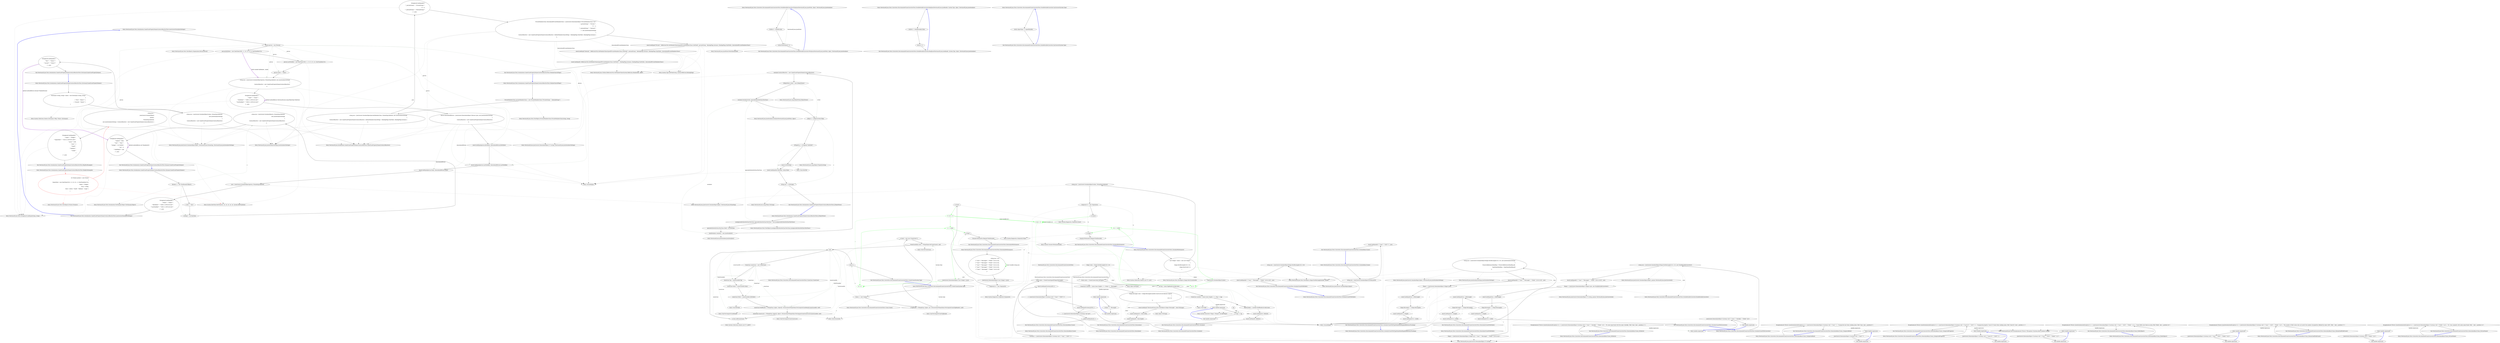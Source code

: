 digraph  {
n0 [cluster="Newtonsoft.Json.Tests.Serialization.CamelCasePropertyNamesContractResolverTests.JsonConvertSerializerSettings()", label="Entry Newtonsoft.Json.Tests.Serialization.CamelCasePropertyNamesContractResolverTests.JsonConvertSerializerSettings()", span="47-47"];
n1 [cluster="Newtonsoft.Json.Tests.Serialization.CamelCasePropertyNamesContractResolverTests.JsonConvertSerializerSettings()", label="Person person = new Person()", span="49-49"];
n2 [cluster="Newtonsoft.Json.Tests.Serialization.CamelCasePropertyNamesContractResolverTests.JsonConvertSerializerSettings()", label="person.BirthDate = new DateTime(2000, 11, 20, 23, 55, 44, DateTimeKind.Utc)", span="50-50"];
n14 [cluster="Newtonsoft.Json.Tests.TestObjects.Organization.Person.Person()", label="Entry Newtonsoft.Json.Tests.TestObjects.Organization.Person.Person()", span="34-34"];
n3 [cluster="Newtonsoft.Json.Tests.Serialization.CamelCasePropertyNamesContractResolverTests.JsonConvertSerializerSettings()", label="person.LastModified = new DateTime(2000, 11, 20, 23, 55, 44, DateTimeKind.Utc)", span="51-51"];
n4 [cluster="Newtonsoft.Json.Tests.Serialization.CamelCasePropertyNamesContractResolverTests.JsonConvertSerializerSettings()", label="person.Name = ''Name!''", span="52-52"];
n5 [cluster="Newtonsoft.Json.Tests.Serialization.CamelCasePropertyNamesContractResolverTests.JsonConvertSerializerSettings()", label="string json = JsonConvert.SerializeObject(person, Formatting.Indented, new JsonSerializerSettings\r\n            {\r\n                ContractResolver = new CamelCasePropertyNamesContractResolver()\r\n            })", span="54-57"];
n8 [cluster="Newtonsoft.Json.Tests.Serialization.CamelCasePropertyNamesContractResolverTests.JsonConvertSerializerSettings()", label="Assert.AreEqual(person.BirthDate, deserializedPerson.BirthDate)", span="70-70"];
n9 [cluster="Newtonsoft.Json.Tests.Serialization.CamelCasePropertyNamesContractResolverTests.JsonConvertSerializerSettings()", label="Assert.AreEqual(person.LastModified, deserializedPerson.LastModified)", span="71-71"];
n10 [cluster="Newtonsoft.Json.Tests.Serialization.CamelCasePropertyNamesContractResolverTests.JsonConvertSerializerSettings()", label="Assert.AreEqual(person.Name, deserializedPerson.Name)", span="72-72"];
n11 [cluster="Newtonsoft.Json.Tests.Serialization.CamelCasePropertyNamesContractResolverTests.JsonConvertSerializerSettings()", label="json = JsonConvert.SerializeObject(person, Formatting.Indented)", span="74-74"];
n15 [cluster="System.DateTime.DateTime(int, int, int, int, int, int, System.DateTimeKind)", label="Entry System.DateTime.DateTime(int, int, int, int, int, int, System.DateTimeKind)", span="0-0"];
n6 [cluster="Newtonsoft.Json.Tests.Serialization.CamelCasePropertyNamesContractResolverTests.JsonConvertSerializerSettings()", label="StringAssert.AreEqual(@''{\r\n  ''''name'''': ''''Name!'''',\r\n  ''''birthDate'''': ''''2000-11-20T23:55:44Z'''',\r\n  ''''lastModified'''': ''''2000-11-20T23:55:44Z''''\r\n}'', json)", span="59-63"];
n16 [cluster="Newtonsoft.Json.JsonSerializerSettings.JsonSerializerSettings()", label="Entry Newtonsoft.Json.JsonSerializerSettings.JsonSerializerSettings()", span="429-429"];
n17 [cluster="Newtonsoft.Json.Serialization.CamelCasePropertyNamesContractResolver.CamelCasePropertyNamesContractResolver()", label="Entry Newtonsoft.Json.Serialization.CamelCasePropertyNamesContractResolver.CamelCasePropertyNamesContractResolver()", span="38-38"];
n18 [cluster="Newtonsoft.Json.JsonConvert.SerializeObject(object, Newtonsoft.Json.Formatting, Newtonsoft.Json.JsonSerializerSettings)", label="Entry Newtonsoft.Json.JsonConvert.SerializeObject(object, Newtonsoft.Json.Formatting, Newtonsoft.Json.JsonSerializerSettings)", span="621-621"];
n7 [cluster="Newtonsoft.Json.Tests.Serialization.CamelCasePropertyNamesContractResolverTests.JsonConvertSerializerSettings()", label="Person deserializedPerson = JsonConvert.DeserializeObject<Person>(json, new JsonSerializerSettings\r\n            {\r\n                ContractResolver = new CamelCasePropertyNamesContractResolver()\r\n            })", span="65-68"];
n19 [cluster="Newtonsoft.Json.Tests.StringAssert.AreEqual(string, string)", label="Entry Newtonsoft.Json.Tests.StringAssert.AreEqual(string, string)", span="328-328"];
n20 [cluster="Newtonsoft.Json.JsonConvert.DeserializeObject<T>(string, Newtonsoft.Json.JsonSerializerSettings)", label="Entry Newtonsoft.Json.JsonConvert.DeserializeObject<T>(string, Newtonsoft.Json.JsonSerializerSettings)", span="817-817"];
n21 [cluster="Unk.AreEqual", label="Entry Unk.AreEqual", span=""];
n12 [cluster="Newtonsoft.Json.Tests.Serialization.CamelCasePropertyNamesContractResolverTests.JsonConvertSerializerSettings()", label="StringAssert.AreEqual(@''{\r\n  ''''Name'''': ''''Name!'''',\r\n  ''''BirthDate'''': ''''2000-11-20T23:55:44Z'''',\r\n  ''''LastModified'''': ''''2000-11-20T23:55:44Z''''\r\n}'', json)", span="75-79"];
n22 [cluster="Newtonsoft.Json.JsonConvert.SerializeObject(object, Newtonsoft.Json.Formatting)", label="Entry Newtonsoft.Json.JsonConvert.SerializeObject(object, Newtonsoft.Json.Formatting)", span="540-540"];
n13 [cluster="Newtonsoft.Json.Tests.Serialization.CamelCasePropertyNamesContractResolverTests.JsonConvertSerializerSettings()", label="Exit Newtonsoft.Json.Tests.Serialization.CamelCasePropertyNamesContractResolverTests.JsonConvertSerializerSettings()", span="47-47"];
n23 [cluster="Newtonsoft.Json.Tests.Serialization.CamelCasePropertyNamesContractResolverTests.JTokenWriter()", label="Entry Newtonsoft.Json.Tests.Serialization.CamelCasePropertyNamesContractResolverTests.JTokenWriter()", span="83-83"];
n24 [cluster="Newtonsoft.Json.Tests.Serialization.CamelCasePropertyNamesContractResolverTests.JTokenWriter()", label="JsonIgnoreAttributeOnClassTestClass ignoreAttributeOnClassTestClass = new JsonIgnoreAttributeOnClassTestClass()", span="85-85"];
n25 [cluster="Newtonsoft.Json.Tests.Serialization.CamelCasePropertyNamesContractResolverTests.JTokenWriter()", label="ignoreAttributeOnClassTestClass.Field = int.MinValue", span="86-86"];
n36 [cluster="Newtonsoft.Json.Tests.TestObjects.JsonIgnoreAttributeOnClassTestClass.JsonIgnoreAttributeOnClassTestClass()", label="Entry Newtonsoft.Json.Tests.TestObjects.JsonIgnoreAttributeOnClassTestClass.JsonIgnoreAttributeOnClassTestClass()", span="28-28"];
n29 [cluster="Newtonsoft.Json.Tests.Serialization.CamelCasePropertyNamesContractResolverTests.JTokenWriter()", label="serializer.Serialize(writer, ignoreAttributeOnClassTestClass)", span="93-93"];
n26 [cluster="Newtonsoft.Json.Tests.Serialization.CamelCasePropertyNamesContractResolverTests.JTokenWriter()", label="JsonSerializer serializer = new JsonSerializer()", span="88-88"];
n27 [cluster="Newtonsoft.Json.Tests.Serialization.CamelCasePropertyNamesContractResolverTests.JTokenWriter()", label="serializer.ContractResolver = new CamelCasePropertyNamesContractResolver()", span="89-89"];
n37 [cluster="Newtonsoft.Json.JsonSerializer.JsonSerializer()", label="Entry Newtonsoft.Json.JsonSerializer.JsonSerializer()", span="530-530"];
n28 [cluster="Newtonsoft.Json.Tests.Serialization.CamelCasePropertyNamesContractResolverTests.JTokenWriter()", label="JTokenWriter writer = new JTokenWriter()", span="91-91"];
n38 [cluster="Newtonsoft.Json.Linq.JTokenWriter.JTokenWriter()", label="Entry Newtonsoft.Json.Linq.JTokenWriter.JTokenWriter()", span="85-85"];
n30 [cluster="Newtonsoft.Json.Tests.Serialization.CamelCasePropertyNamesContractResolverTests.JTokenWriter()", label="JObject o = (JObject)writer.Token", span="95-95"];
n39 [cluster="Newtonsoft.Json.JsonSerializer.Serialize(Newtonsoft.Json.JsonWriter, object)", label="Entry Newtonsoft.Json.JsonSerializer.Serialize(Newtonsoft.Json.JsonWriter, object)", span="1042-1042"];
n31 [cluster="Newtonsoft.Json.Tests.Serialization.CamelCasePropertyNamesContractResolverTests.JTokenWriter()", label="JProperty p = o.Property(''theField'')", span="96-96"];
n34 [cluster="Newtonsoft.Json.Tests.Serialization.CamelCasePropertyNamesContractResolverTests.JTokenWriter()", label="string json = o.ToString()", span="101-101"];
n32 [cluster="Newtonsoft.Json.Tests.Serialization.CamelCasePropertyNamesContractResolverTests.JTokenWriter()", label="Assert.IsNotNull(p)", span="98-98"];
n40 [cluster="Newtonsoft.Json.Linq.JObject.Property(string)", label="Entry Newtonsoft.Json.Linq.JObject.Property(string)", span="258-258"];
n33 [cluster="Newtonsoft.Json.Tests.Serialization.CamelCasePropertyNamesContractResolverTests.JTokenWriter()", label="Assert.AreEqual(int.MinValue, (int)p.Value)", span="99-99"];
n41 [cluster="Unk.IsNotNull", label="Entry Unk.IsNotNull", span=""];
n35 [cluster="Newtonsoft.Json.Tests.Serialization.CamelCasePropertyNamesContractResolverTests.JTokenWriter()", label="Exit Newtonsoft.Json.Tests.Serialization.CamelCasePropertyNamesContractResolverTests.JTokenWriter()", span="83-83"];
n42 [cluster="Newtonsoft.Json.Linq.JToken.ToString()", label="Entry Newtonsoft.Json.Linq.JToken.ToString()", span="422-422"];
n43 [cluster="Newtonsoft.Json.Tests.Serialization.CamelCasePropertyNamesContractResolverTests.MemberSearchFlags()", label="Entry Newtonsoft.Json.Tests.Serialization.CamelCasePropertyNamesContractResolverTests.MemberSearchFlags()", span="107-107"];
n44 [cluster="Newtonsoft.Json.Tests.Serialization.CamelCasePropertyNamesContractResolverTests.MemberSearchFlags()", label="PrivateMembersClass privateMembersClass = new PrivateMembersClass(''PrivateString!'', ''InternalString!'')", span="109-109"];
n45 [cluster="Newtonsoft.Json.Tests.Serialization.CamelCasePropertyNamesContractResolverTests.MemberSearchFlags()", label="string json = JsonConvert.SerializeObject(privateMembersClass, Formatting.Indented, new JsonSerializerSettings\r\n            {\r\n                ContractResolver = new CamelCasePropertyNamesContractResolver { DefaultMembersSearchFlags = BindingFlags.NonPublic | BindingFlags.Instance }\r\n            })", span="111-114"];
n52 [cluster="Newtonsoft.Json.Tests.TestObjects.PrivateMembersClass.PrivateMembersClass(string, string)", label="Entry Newtonsoft.Json.Tests.TestObjects.PrivateMembersClass.PrivateMembersClass(string, string)", span="29-29"];
n46 [cluster="Newtonsoft.Json.Tests.Serialization.CamelCasePropertyNamesContractResolverTests.MemberSearchFlags()", label="StringAssert.AreEqual(@''{\r\n  ''''_privateString'''': ''''PrivateString!'''',\r\n  ''''i'''': 0,\r\n  ''''_internalString'''': ''''InternalString!''''\r\n}'', json)", span="116-120"];
n47 [cluster="Newtonsoft.Json.Tests.Serialization.CamelCasePropertyNamesContractResolverTests.MemberSearchFlags()", label="PrivateMembersClass deserializedPrivateMembersClass = JsonConvert.DeserializeObject<PrivateMembersClass>(@''{\r\n  ''''_privateString'''': ''''Private!'''',\r\n  ''''i'''': -2,\r\n  ''''_internalString'''': ''''Internal!''''\r\n}'', new JsonSerializerSettings\r\n            {\r\n                ContractResolver = new CamelCasePropertyNamesContractResolver { DefaultMembersSearchFlags = BindingFlags.NonPublic | BindingFlags.Instance }\r\n            })", span="122-129"];
n48 [cluster="Newtonsoft.Json.Tests.Serialization.CamelCasePropertyNamesContractResolverTests.MemberSearchFlags()", label="Assert.AreEqual(''Private!'', ReflectionUtils.GetMemberValue(typeof(PrivateMembersClass).GetField(''_privateString'', BindingFlags.Instance | BindingFlags.NonPublic), deserializedPrivateMembersClass))", span="131-131"];
n49 [cluster="Newtonsoft.Json.Tests.Serialization.CamelCasePropertyNamesContractResolverTests.MemberSearchFlags()", label="Assert.AreEqual(''Internal!'', ReflectionUtils.GetMemberValue(typeof(PrivateMembersClass).GetField(''_internalString'', BindingFlags.Instance | BindingFlags.NonPublic), deserializedPrivateMembersClass))", span="132-132"];
n50 [cluster="Newtonsoft.Json.Tests.Serialization.CamelCasePropertyNamesContractResolverTests.MemberSearchFlags()", label="Assert.AreEqual(0, ReflectionUtils.GetMemberValue(typeof(PrivateMembersClass).GetField(''i'', BindingFlags.Instance | BindingFlags.NonPublic), deserializedPrivateMembersClass))", span="135-135"];
n53 [cluster="System.Type.GetField(string, System.Reflection.BindingFlags)", label="Entry System.Type.GetField(string, System.Reflection.BindingFlags)", span="0-0"];
n54 [cluster="Newtonsoft.Json.Utilities.ReflectionUtils.GetMemberValue(System.Reflection.MemberInfo, object)", label="Entry Newtonsoft.Json.Utilities.ReflectionUtils.GetMemberValue(System.Reflection.MemberInfo, object)", span="507-507"];
n51 [cluster="Newtonsoft.Json.Tests.Serialization.CamelCasePropertyNamesContractResolverTests.MemberSearchFlags()", label="Exit Newtonsoft.Json.Tests.Serialization.CamelCasePropertyNamesContractResolverTests.MemberSearchFlags()", span="107-107"];
n55 [cluster="Newtonsoft.Json.Tests.Serialization.CamelCasePropertyNamesContractResolverTests.BlogPostExample()", label="Entry Newtonsoft.Json.Tests.Serialization.CamelCasePropertyNamesContractResolverTests.BlogPostExample()", span="141-141"];
n56 [cluster="Newtonsoft.Json.Tests.Serialization.CamelCasePropertyNamesContractResolverTests.BlogPostExample()", color=red, community=0, label="19: Product product = new Product\r\n            {\r\n                ExpiryDate = new DateTime(2010, 12, 20, 18, 1, 0, DateTimeKind.Utc),\r\n                Name = ''Widget'',\r\n                Price = 9.99m,\r\n                Sizes = new[] { ''Small'', ''Medium'', ''Large'' }\r\n            }", span="143-149"];
n57 [cluster="Newtonsoft.Json.Tests.Serialization.CamelCasePropertyNamesContractResolverTests.BlogPostExample()", label="string json =\r\n                JsonConvert.SerializeObject(\r\n                    product,\r\n                    Formatting.Indented,\r\n                    new JsonSerializerSettings { ContractResolver = new CamelCasePropertyNamesContractResolver() }\r\n                    )", span="151-156"];
n60 [cluster="Newtonsoft.Json.Tests.TestObjects.Product.Product()", label="Entry Newtonsoft.Json.Tests.TestObjects.Product.Product()", span="29-29"];
n58 [cluster="Newtonsoft.Json.Tests.Serialization.CamelCasePropertyNamesContractResolverTests.BlogPostExample()", label="StringAssert.AreEqual(@''{\r\n  ''''name'''': ''''Widget'''',\r\n  ''''expiryDate'''': ''''2010-12-20T18:01:00Z'''',\r\n  ''''price'''': 9.99,\r\n  ''''sizes'''': [\r\n    ''''Small'''',\r\n    ''''Medium'''',\r\n    ''''Large''''\r\n  ]\r\n}'', json)", span="169-178"];
n59 [cluster="Newtonsoft.Json.Tests.Serialization.CamelCasePropertyNamesContractResolverTests.BlogPostExample()", label="Exit Newtonsoft.Json.Tests.Serialization.CamelCasePropertyNamesContractResolverTests.BlogPostExample()", span="141-141"];
n61 [cluster="Newtonsoft.Json.Tests.Serialization.CamelCasePropertyNamesContractResolverTests.DynamicCamelCasePropertyNames()", label="Entry Newtonsoft.Json.Tests.Serialization.CamelCasePropertyNamesContractResolverTests.DynamicCamelCasePropertyNames()", span="183-183"];
n62 [cluster="Newtonsoft.Json.Tests.Serialization.CamelCasePropertyNamesContractResolverTests.DynamicCamelCasePropertyNames()", label="dynamic o = new TestDynamicObject()", span="185-185"];
n63 [cluster="Newtonsoft.Json.Tests.Serialization.CamelCasePropertyNamesContractResolverTests.DynamicCamelCasePropertyNames()", label="o.Text = ''Text!''", span="186-186"];
n68 [cluster="Newtonsoft.Json.Tests.Serialization.TestDynamicObject.TestDynamicObject()", label="Entry Newtonsoft.Json.Tests.Serialization.TestDynamicObject.TestDynamicObject()", span="344-344"];
n64 [cluster="Newtonsoft.Json.Tests.Serialization.CamelCasePropertyNamesContractResolverTests.DynamicCamelCasePropertyNames()", label="o.Integer = int.MaxValue", span="187-187"];
n65 [cluster="Newtonsoft.Json.Tests.Serialization.CamelCasePropertyNamesContractResolverTests.DynamicCamelCasePropertyNames()", label="string json = JsonConvert.SerializeObject(o, Formatting.Indented,\r\n                new JsonSerializerSettings\r\n                {\r\n                    ContractResolver = new CamelCasePropertyNamesContractResolver()\r\n                })", span="189-193"];
n66 [cluster="Newtonsoft.Json.Tests.Serialization.CamelCasePropertyNamesContractResolverTests.DynamicCamelCasePropertyNames()", label="StringAssert.AreEqual(@''{\r\n  ''''explicit'''': false,\r\n  ''''text'''': ''''Text!'''',\r\n  ''''integer'''': 2147483647,\r\n  ''''int'''': 0,\r\n  ''''childObject'''': null\r\n}'', json)", span="195-201"];
n67 [cluster="Newtonsoft.Json.Tests.Serialization.CamelCasePropertyNamesContractResolverTests.DynamicCamelCasePropertyNames()", label="Exit Newtonsoft.Json.Tests.Serialization.CamelCasePropertyNamesContractResolverTests.DynamicCamelCasePropertyNames()", span="183-183"];
n69 [cluster="Newtonsoft.Json.Tests.Serialization.CamelCasePropertyNamesContractResolverTests.DictionaryCamelCasePropertyNames()", label="Entry Newtonsoft.Json.Tests.Serialization.CamelCasePropertyNamesContractResolverTests.DictionaryCamelCasePropertyNames()", span="206-206"];
n70 [cluster="Newtonsoft.Json.Tests.Serialization.CamelCasePropertyNamesContractResolverTests.DictionaryCamelCasePropertyNames()", label="Dictionary<string, string> values = new Dictionary<string, string>\r\n            {\r\n                { ''First'', ''Value1!'' },\r\n                { ''Second'', ''Value2!'' }\r\n            }", span="208-212"];
n71 [cluster="Newtonsoft.Json.Tests.Serialization.CamelCasePropertyNamesContractResolverTests.DictionaryCamelCasePropertyNames()", label="string json = JsonConvert.SerializeObject(values, Formatting.Indented,\r\n                new JsonSerializerSettings\r\n                {\r\n                    ContractResolver = new CamelCasePropertyNamesContractResolver()\r\n                })", span="214-218"];
n74 [cluster="System.Collections.Generic.Dictionary<TKey, TValue>.Dictionary()", label="Entry System.Collections.Generic.Dictionary<TKey, TValue>.Dictionary()", span="0-0"];
n72 [cluster="Newtonsoft.Json.Tests.Serialization.CamelCasePropertyNamesContractResolverTests.DictionaryCamelCasePropertyNames()", label="StringAssert.AreEqual(@''{\r\n  ''''first'''': ''''Value1!'''',\r\n  ''''second'''': ''''Value2!''''\r\n}'', json)", span="220-223"];
n73 [cluster="Newtonsoft.Json.Tests.Serialization.CamelCasePropertyNamesContractResolverTests.DictionaryCamelCasePropertyNames()", label="Exit Newtonsoft.Json.Tests.Serialization.CamelCasePropertyNamesContractResolverTests.DictionaryCamelCasePropertyNames()", span="206-206"];
m0_50 [cluster="Newtonsoft.Json.Tests.Converters.DiscriminatedUnionConverterTests.DeserializePerformance()", file="DiscriminatedUnionConverterTests.cs", label="Entry Newtonsoft.Json.Tests.Converters.DiscriminatedUnionConverterTests.DeserializePerformance()", span="114-114"];
m0_51 [cluster="Newtonsoft.Json.Tests.Converters.DiscriminatedUnionConverterTests.DeserializePerformance()", file="DiscriminatedUnionConverterTests.cs", label="string json = @''[\r\n  {''''Case'''':''''Rectangle'''',''''Fields'''':[10.0,5.0]},\r\n  {''''Case'''':''''Rectangle'''',''''Fields'''':[10.0,5.0]},\r\n  {''''Case'''':''''Rectangle'''',''''Fields'''':[10.0,5.0]},\r\n  {''''Case'''':''''Rectangle'''',''''Fields'''':[10.0,5.0]},\r\n  {''''Case'''':''''Rectangle'''',''''Fields'''':[10.0,5.0]}\r\n]''", span="116-122"];
m0_52 [cluster="Newtonsoft.Json.Tests.Converters.DiscriminatedUnionConverterTests.DeserializePerformance()", file="DiscriminatedUnionConverterTests.cs", label="JsonConvert.DeserializeObject<List<Shape>>(json)", span="124-124"];
m0_57 [cluster="Newtonsoft.Json.Tests.Converters.DiscriminatedUnionConverterTests.DeserializePerformance()", file="DiscriminatedUnionConverterTests.cs", label="JsonConvert.DeserializeObject<List<Shape>>(json)", span="131-131"];
m0_53 [cluster="Newtonsoft.Json.Tests.Converters.DiscriminatedUnionConverterTests.DeserializePerformance()", file="DiscriminatedUnionConverterTests.cs", label="Stopwatch ts = new Stopwatch()", span="126-126"];
m0_54 [cluster="Newtonsoft.Json.Tests.Converters.DiscriminatedUnionConverterTests.DeserializePerformance()", file="DiscriminatedUnionConverterTests.cs", label="ts.Start()", span="127-127"];
m0_59 [cluster="Newtonsoft.Json.Tests.Converters.DiscriminatedUnionConverterTests.DeserializePerformance()", file="DiscriminatedUnionConverterTests.cs", label="ts.Stop()", span="134-134"];
m0_60 [cluster="Newtonsoft.Json.Tests.Converters.DiscriminatedUnionConverterTests.DeserializePerformance()", file="DiscriminatedUnionConverterTests.cs", label="Console.WriteLine(ts.Elapsed.TotalSeconds)", span="136-136"];
m0_55 [cluster="Newtonsoft.Json.Tests.Converters.DiscriminatedUnionConverterTests.DeserializePerformance()", color=green, community=0, file="DiscriminatedUnionConverterTests.cs", label="21: int i = 0", span="129-129"];
m0_56 [cluster="Newtonsoft.Json.Tests.Converters.DiscriminatedUnionConverterTests.DeserializePerformance()", color=green, community=0, file="DiscriminatedUnionConverterTests.cs", label="1: i < 10000", span="129-129"];
m0_58 [cluster="Newtonsoft.Json.Tests.Converters.DiscriminatedUnionConverterTests.DeserializePerformance()", color=green, community=0, file="DiscriminatedUnionConverterTests.cs", label="21: i++", span="129-129"];
m0_61 [cluster="Newtonsoft.Json.Tests.Converters.DiscriminatedUnionConverterTests.DeserializePerformance()", file="DiscriminatedUnionConverterTests.cs", label="Exit Newtonsoft.Json.Tests.Converters.DiscriminatedUnionConverterTests.DeserializePerformance()", span="114-114"];
m0_75 [cluster="Newtonsoft.Json.Tests.Converters.DiscriminatedUnionConverterTests.DeserializeUnionWithFields()", file="DiscriminatedUnionConverterTests.cs", label="Entry Newtonsoft.Json.Tests.Converters.DiscriminatedUnionConverterTests.DeserializeUnionWithFields()", span="161-161"];
m0_76 [cluster="Newtonsoft.Json.Tests.Converters.DiscriminatedUnionConverterTests.DeserializeUnionWithFields()", file="DiscriminatedUnionConverterTests.cs", label="Shape c = JsonConvert.DeserializeObject<Shape>(@''{''''Case'''':''''Rectangle'''',''''Fields'''':[10.0,5.0]}'')", span="163-163"];
m0_77 [cluster="Newtonsoft.Json.Tests.Converters.DiscriminatedUnionConverterTests.DeserializeUnionWithFields()", file="DiscriminatedUnionConverterTests.cs", label="Assert.AreEqual(true, c.IsRectangle)", span="164-164"];
m0_78 [cluster="Newtonsoft.Json.Tests.Converters.DiscriminatedUnionConverterTests.DeserializeUnionWithFields()", file="DiscriminatedUnionConverterTests.cs", label="Shape.Rectangle r = (Shape.Rectangle)c", span="166-166"];
m0_79 [cluster="Newtonsoft.Json.Tests.Converters.DiscriminatedUnionConverterTests.DeserializeUnionWithFields()", file="DiscriminatedUnionConverterTests.cs", label="Assert.AreEqual(5.0, r.length)", span="168-168"];
m0_80 [cluster="Newtonsoft.Json.Tests.Converters.DiscriminatedUnionConverterTests.DeserializeUnionWithFields()", file="DiscriminatedUnionConverterTests.cs", label="Assert.AreEqual(10.0, r.width)", span="169-169"];
m0_81 [cluster="Newtonsoft.Json.Tests.Converters.DiscriminatedUnionConverterTests.DeserializeUnionWithFields()", file="DiscriminatedUnionConverterTests.cs", label="Exit Newtonsoft.Json.Tests.Converters.DiscriminatedUnionConverterTests.DeserializeUnionWithFields()", span="161-161"];
m0_26 [cluster="Newtonsoft.Json.Tests.Converters.DiscriminatedUnionConverterTests.SerializeBasicUnion()", file="DiscriminatedUnionConverterTests.cs", label="Entry Newtonsoft.Json.Tests.Converters.DiscriminatedUnionConverterTests.SerializeBasicUnion()", span="82-82"];
m0_27 [cluster="Newtonsoft.Json.Tests.Converters.DiscriminatedUnionConverterTests.SerializeBasicUnion()", file="DiscriminatedUnionConverterTests.cs", label="string json = JsonConvert.SerializeObject(Currency.AUD)", span="84-84"];
m0_28 [cluster="Newtonsoft.Json.Tests.Converters.DiscriminatedUnionConverterTests.SerializeBasicUnion()", file="DiscriminatedUnionConverterTests.cs", label="Assert.AreEqual(@''{''''Case'''':''''AUD''''}'', json)", span="86-86"];
m0_29 [cluster="Newtonsoft.Json.Tests.Converters.DiscriminatedUnionConverterTests.SerializeBasicUnion()", file="DiscriminatedUnionConverterTests.cs", label="Exit Newtonsoft.Json.Tests.Converters.DiscriminatedUnionConverterTests.SerializeBasicUnion()", span="82-82"];
m0_100 [cluster="Unk.GetUnionCases", file="DiscriminatedUnionConverterTests.cs", label="Entry Unk.GetUnionCases", span=""];
m0_97 [cluster="Newtonsoft.Json.Tests.Converters.DiscriminatedUnionConverterTests.Union.Union()", file="DiscriminatedUnionConverterTests.cs", label="Entry Newtonsoft.Json.Tests.Converters.DiscriminatedUnionConverterTests.Union.Union()", span="172-172"];
m0_152 [cluster="Newtonsoft.Json.Tests.Converters.DiscriminatedUnionConverterTests.DeserializeBasicUnion_UnexpectedEnd()", file="DiscriminatedUnionConverterTests.cs", label="Entry Newtonsoft.Json.Tests.Converters.DiscriminatedUnionConverterTests.DeserializeBasicUnion_UnexpectedEnd()", span="264-264"];
m0_153 [cluster="Newtonsoft.Json.Tests.Converters.DiscriminatedUnionConverterTests.DeserializeBasicUnion_UnexpectedEnd()", file="DiscriminatedUnionConverterTests.cs", label="ExceptionAssert.Throws<JsonSerializationException>(() => JsonConvert.DeserializeObject<Currency>(@''{''''Case'''':''), ''Unexpected end when reading union. Path 'Case', line 1, position 8.'')", span="266-266"];
m0_154 [cluster="Newtonsoft.Json.Tests.Converters.DiscriminatedUnionConverterTests.DeserializeBasicUnion_UnexpectedEnd()", file="DiscriminatedUnionConverterTests.cs", label="Exit Newtonsoft.Json.Tests.Converters.DiscriminatedUnionConverterTests.DeserializeBasicUnion_UnexpectedEnd()", span="264-264"];
m0_22 [cluster="Newtonsoft.Json.Tests.Converters.DiscriminatedUnionConverterTests.DoubleDoubleConverter.DoubleDoubleConverter()", file="DiscriminatedUnionConverterTests.cs", label="Entry Newtonsoft.Json.Tests.Converters.DiscriminatedUnionConverterTests.DoubleDoubleConverter.DoubleDoubleConverter()", span="43-43"];
m0_47 [cluster="System.Diagnostics.Stopwatch.Start()", file="DiscriminatedUnionConverterTests.cs", label="Entry System.Diagnostics.Stopwatch.Start()", span="0-0"];
m0_105 [cluster="System.Collections.Generic.List<T>.Add(T)", file="DiscriminatedUnionConverterTests.cs", label="Entry System.Collections.Generic.List<T>.Add(T)", span="0-0"];
m0_121 [cluster="Newtonsoft.Json.Tests.Converters.DiscriminatedUnionConverterTests.Deserialize()", file="DiscriminatedUnionConverterTests.cs", label="Entry Newtonsoft.Json.Tests.Converters.DiscriminatedUnionConverterTests.Deserialize()", span="229-229"];
m0_122 [cluster="Newtonsoft.Json.Tests.Converters.DiscriminatedUnionConverterTests.Deserialize()", file="DiscriminatedUnionConverterTests.cs", label="Union union = CreateUnion(typeof(Shape.Rectangle))", span="231-231"];
m0_123 [cluster="Newtonsoft.Json.Tests.Converters.DiscriminatedUnionConverterTests.Deserialize()", file="DiscriminatedUnionConverterTests.cs", label="UnionCase caseInfo = union.Cases.Single(c => c.Name == ''Rectangle'')", span="233-233"];
m0_124 [cluster="Newtonsoft.Json.Tests.Converters.DiscriminatedUnionConverterTests.Deserialize()", file="DiscriminatedUnionConverterTests.cs", label="Shape.Rectangle value = (Shape.Rectangle)caseInfo.Constructor.Invoke(new object[]\r\n            {\r\n                10.0, 5.0\r\n            })", span="235-238"];
m0_125 [cluster="Newtonsoft.Json.Tests.Converters.DiscriminatedUnionConverterTests.Deserialize()", file="DiscriminatedUnionConverterTests.cs", label="Assert.AreEqual(''Newtonsoft.Json.Tests.TestObjects.Shape+Rectangle'', value.ToString())", span="240-240"];
m0_126 [cluster="Newtonsoft.Json.Tests.Converters.DiscriminatedUnionConverterTests.Deserialize()", file="DiscriminatedUnionConverterTests.cs", label="Assert.AreEqual(10, value.width)", span="241-241"];
m0_127 [cluster="Newtonsoft.Json.Tests.Converters.DiscriminatedUnionConverterTests.Deserialize()", file="DiscriminatedUnionConverterTests.cs", label="Assert.AreEqual(5, value.length)", span="242-242"];
m0_128 [cluster="Newtonsoft.Json.Tests.Converters.DiscriminatedUnionConverterTests.Deserialize()", file="DiscriminatedUnionConverterTests.cs", label="Exit Newtonsoft.Json.Tests.Converters.DiscriminatedUnionConverterTests.Deserialize()", span="229-229"];
m0_62 [cluster="Newtonsoft.Json.JsonConvert.DeserializeObject<T>(string)", file="DiscriminatedUnionConverterTests.cs", label="Entry Newtonsoft.Json.JsonConvert.DeserializeObject<T>(string)", span="739-739"];
m0_48 [cluster="System.Diagnostics.Stopwatch.Stop()", file="DiscriminatedUnionConverterTests.cs", label="Entry System.Diagnostics.Stopwatch.Stop()", span="0-0"];
m0_63 [cluster="Newtonsoft.Json.Tests.Converters.DiscriminatedUnionConverterTests.SerializeUnionWithFields()", file="DiscriminatedUnionConverterTests.cs", label="Entry Newtonsoft.Json.Tests.Converters.DiscriminatedUnionConverterTests.SerializeUnionWithFields()", span="140-140"];
m0_64 [cluster="Newtonsoft.Json.Tests.Converters.DiscriminatedUnionConverterTests.SerializeUnionWithFields()", file="DiscriminatedUnionConverterTests.cs", label="string json = JsonConvert.SerializeObject(Shape.NewRectangle(10.0, 5.0))", span="142-142"];
m0_65 [cluster="Newtonsoft.Json.Tests.Converters.DiscriminatedUnionConverterTests.SerializeUnionWithFields()", file="DiscriminatedUnionConverterTests.cs", label="Assert.AreEqual(@''{''''Case'''':''''Rectangle'''',''''Fields'''':[10.0,5.0]}'', json)", span="144-144"];
m0_66 [cluster="Newtonsoft.Json.Tests.Converters.DiscriminatedUnionConverterTests.SerializeUnionWithFields()", file="DiscriminatedUnionConverterTests.cs", label="Exit Newtonsoft.Json.Tests.Converters.DiscriminatedUnionConverterTests.SerializeUnionWithFields()", span="140-140"];
m0_129 [cluster="object.ToString()", file="DiscriminatedUnionConverterTests.cs", label="Entry object.ToString()", span="0-0"];
m0_133 [cluster="Newtonsoft.Json.Tests.Converters.DiscriminatedUnionConverterTests.DeserializeBasicUnion_NoMatch()", file="DiscriminatedUnionConverterTests.cs", label="Entry Newtonsoft.Json.Tests.Converters.DiscriminatedUnionConverterTests.DeserializeBasicUnion_NoMatch()", span="246-246"];
m0_134 [cluster="Newtonsoft.Json.Tests.Converters.DiscriminatedUnionConverterTests.DeserializeBasicUnion_NoMatch()", file="DiscriminatedUnionConverterTests.cs", label="ExceptionAssert.Throws<JsonSerializationException>(() => JsonConvert.DeserializeObject<Currency>(@''{''''Case'''':''''abcdefg'''',''''Fields'''':[]}''), ''No union type found with the name 'abcdefg'. Path 'Case', line 1, position 17.'')", span="248-248"];
m0_135 [cluster="Newtonsoft.Json.Tests.Converters.DiscriminatedUnionConverterTests.DeserializeBasicUnion_NoMatch()", file="DiscriminatedUnionConverterTests.cs", label="Exit Newtonsoft.Json.Tests.Converters.DiscriminatedUnionConverterTests.DeserializeBasicUnion_NoMatch()", span="246-246"];
m0_164 [cluster="Newtonsoft.Json.Tests.Converters.DiscriminatedUnionConverterTests.DeserializeBasicUnion_UnexpectedProperty()", file="DiscriminatedUnionConverterTests.cs", label="Entry Newtonsoft.Json.Tests.Converters.DiscriminatedUnionConverterTests.DeserializeBasicUnion_UnexpectedProperty()", span="276-276"];
m0_165 [cluster="Newtonsoft.Json.Tests.Converters.DiscriminatedUnionConverterTests.DeserializeBasicUnion_UnexpectedProperty()", file="DiscriminatedUnionConverterTests.cs", label="ExceptionAssert.Throws<JsonSerializationException>(() => JsonConvert.DeserializeObject<Currency>(@''{''''Case123'''':''''AUD''''}''), ''Unexpected property 'Case123' found when reading union. Path 'Case123', line 1, position 11.'')", span="278-278"];
m0_166 [cluster="Newtonsoft.Json.Tests.Converters.DiscriminatedUnionConverterTests.DeserializeBasicUnion_UnexpectedProperty()", file="DiscriminatedUnionConverterTests.cs", label="Exit Newtonsoft.Json.Tests.Converters.DiscriminatedUnionConverterTests.DeserializeBasicUnion_UnexpectedProperty()", span="276-276"];
m0_99 [cluster="Unk.ToConverter", file="DiscriminatedUnionConverterTests.cs", label="Entry Unk.ToConverter", span=""];
m0_158 [cluster="Newtonsoft.Json.Tests.Converters.DiscriminatedUnionConverterTests.DeserializeBasicUnion_FieldsObject()", file="DiscriminatedUnionConverterTests.cs", label="Entry Newtonsoft.Json.Tests.Converters.DiscriminatedUnionConverterTests.DeserializeBasicUnion_FieldsObject()", span="270-270"];
m0_159 [cluster="Newtonsoft.Json.Tests.Converters.DiscriminatedUnionConverterTests.DeserializeBasicUnion_FieldsObject()", file="DiscriminatedUnionConverterTests.cs", label="ExceptionAssert.Throws<JsonSerializationException>(() => JsonConvert.DeserializeObject<Currency>(@''{''''Case'''':''''AUD'''',''''Fields'''':{}}''), ''Union fields must been an array. Path 'Fields', line 1, position 24.'')", span="272-272"];
m0_160 [cluster="Newtonsoft.Json.Tests.Converters.DiscriminatedUnionConverterTests.DeserializeBasicUnion_FieldsObject()", file="DiscriminatedUnionConverterTests.cs", label="Exit Newtonsoft.Json.Tests.Converters.DiscriminatedUnionConverterTests.DeserializeBasicUnion_FieldsObject()", span="270-270"];
m0_43 [cluster="System.Collections.Generic.List<T>.List()", file="DiscriminatedUnionConverterTests.cs", label="Entry System.Collections.Generic.List<T>.List()", span="0-0"];
m0_0 [cluster="Newtonsoft.Json.Tests.Converters.DiscriminatedUnionConverterTests.DoubleDoubleConverter.WriteJson(Newtonsoft.Json.JsonWriter, object, Newtonsoft.Json.JsonSerializer)", file="DiscriminatedUnionConverterTests.cs", label="Entry Newtonsoft.Json.Tests.Converters.DiscriminatedUnionConverterTests.DoubleDoubleConverter.WriteJson(Newtonsoft.Json.JsonWriter, object, Newtonsoft.Json.JsonSerializer)", span="45-45"];
m0_1 [cluster="Newtonsoft.Json.Tests.Converters.DiscriminatedUnionConverterTests.DoubleDoubleConverter.WriteJson(Newtonsoft.Json.JsonWriter, object, Newtonsoft.Json.JsonSerializer)", file="DiscriminatedUnionConverterTests.cs", label="double d = (double)value", span="47-47"];
m0_2 [cluster="Newtonsoft.Json.Tests.Converters.DiscriminatedUnionConverterTests.DoubleDoubleConverter.WriteJson(Newtonsoft.Json.JsonWriter, object, Newtonsoft.Json.JsonSerializer)", file="DiscriminatedUnionConverterTests.cs", label="writer.WriteValue(d * 2)", span="49-49"];
m0_3 [cluster="Newtonsoft.Json.Tests.Converters.DiscriminatedUnionConverterTests.DoubleDoubleConverter.WriteJson(Newtonsoft.Json.JsonWriter, object, Newtonsoft.Json.JsonSerializer)", file="DiscriminatedUnionConverterTests.cs", label="Exit Newtonsoft.Json.Tests.Converters.DiscriminatedUnionConverterTests.DoubleDoubleConverter.WriteJson(Newtonsoft.Json.JsonWriter, object, Newtonsoft.Json.JsonSerializer)", span="45-45"];
m0_117 [cluster="Unk.Single", file="DiscriminatedUnionConverterTests.cs", label="Entry Unk.Single", span=""];
m0_104 [cluster="Unk.PreComputeUnionConstructor", file="DiscriminatedUnionConverterTests.cs", label="Entry Unk.PreComputeUnionConstructor", span=""];
m0_25 [cluster="Newtonsoft.Json.JsonConvert.DeserializeObject<T>(string, params Newtonsoft.Json.JsonConverter[])", file="DiscriminatedUnionConverterTests.cs", label="Entry Newtonsoft.Json.JsonConvert.DeserializeObject<T>(string, params Newtonsoft.Json.JsonConverter[])", span="787-787"];
m0_24 [cluster="Unk.AreEqual", file="DiscriminatedUnionConverterTests.cs", label="Entry Unk.AreEqual", span=""];
m0_98 [cluster="Unk.PreComputeUnionTagReader", file="DiscriminatedUnionConverterTests.cs", label="Entry Unk.PreComputeUnionTagReader", span=""];
m0_106 [cluster="Newtonsoft.Json.Tests.Converters.DiscriminatedUnionConverterTests.Serialize()", file="DiscriminatedUnionConverterTests.cs", label="Entry Newtonsoft.Json.Tests.Converters.DiscriminatedUnionConverterTests.Serialize()", span="212-212"];
m0_107 [cluster="Newtonsoft.Json.Tests.Converters.DiscriminatedUnionConverterTests.Serialize()", file="DiscriminatedUnionConverterTests.cs", label="Shape value = Shape.NewRectangle(10.0, 5.0)", span="214-214"];
m0_108 [cluster="Newtonsoft.Json.Tests.Converters.DiscriminatedUnionConverterTests.Serialize()", file="DiscriminatedUnionConverterTests.cs", label="Union union = CreateUnion(value.GetType())", span="216-216"];
m0_109 [cluster="Newtonsoft.Json.Tests.Converters.DiscriminatedUnionConverterTests.Serialize()", file="DiscriminatedUnionConverterTests.cs", label="int tag = union.TagReader.Invoke(value)", span="218-218"];
m0_111 [cluster="Newtonsoft.Json.Tests.Converters.DiscriminatedUnionConverterTests.Serialize()", file="DiscriminatedUnionConverterTests.cs", label="object[] fields = caseInfo.FieldReader.Invoke(value)", span="222-222"];
m0_110 [cluster="Newtonsoft.Json.Tests.Converters.DiscriminatedUnionConverterTests.Serialize()", file="DiscriminatedUnionConverterTests.cs", label="UnionCase caseInfo = union.Cases.Single(c => c.Tag == tag)", span="220-220"];
m0_112 [cluster="Newtonsoft.Json.Tests.Converters.DiscriminatedUnionConverterTests.Serialize()", file="DiscriminatedUnionConverterTests.cs", label="Assert.AreEqual(10, fields[0])", span="224-224"];
m0_113 [cluster="Newtonsoft.Json.Tests.Converters.DiscriminatedUnionConverterTests.Serialize()", file="DiscriminatedUnionConverterTests.cs", label="Assert.AreEqual(5, fields[1])", span="225-225"];
m0_114 [cluster="Newtonsoft.Json.Tests.Converters.DiscriminatedUnionConverterTests.Serialize()", file="DiscriminatedUnionConverterTests.cs", label="Exit Newtonsoft.Json.Tests.Converters.DiscriminatedUnionConverterTests.Serialize()", span="212-212"];
m0_167 [cluster="lambda expression", file="DiscriminatedUnionConverterTests.cs", label="Entry lambda expression", span="278-278"];
m0_119 [cluster="lambda expression", file="DiscriminatedUnionConverterTests.cs", label="c.Tag == tag", span="220-220"];
m0_118 [cluster="lambda expression", file="DiscriminatedUnionConverterTests.cs", label="Entry lambda expression", span="220-220"];
m0_120 [cluster="lambda expression", file="DiscriminatedUnionConverterTests.cs", label="Exit lambda expression", span="220-220"];
m0_130 [cluster="lambda expression", file="DiscriminatedUnionConverterTests.cs", label="Entry lambda expression", span="233-233"];
m0_131 [cluster="lambda expression", file="DiscriminatedUnionConverterTests.cs", label="c.Name == ''Rectangle''", span="233-233"];
m0_132 [cluster="lambda expression", file="DiscriminatedUnionConverterTests.cs", label="Exit lambda expression", span="233-233"];
m0_137 [cluster="lambda expression", file="DiscriminatedUnionConverterTests.cs", label="Entry lambda expression", span="248-248"];
m0_138 [cluster="lambda expression", file="DiscriminatedUnionConverterTests.cs", label="JsonConvert.DeserializeObject<Currency>(@''{''''Case'''':''''abcdefg'''',''''Fields'''':[]}'')", span="248-248"];
m0_139 [cluster="lambda expression", file="DiscriminatedUnionConverterTests.cs", label="Exit lambda expression", span="248-248"];
m0_143 [cluster="lambda expression", file="DiscriminatedUnionConverterTests.cs", label="Entry lambda expression", span="254-254"];
m0_144 [cluster="lambda expression", file="DiscriminatedUnionConverterTests.cs", label="JsonConvert.DeserializeObject<Currency>(@''{''''Case'''':''''AUD'''',''''Fields'''':[1]}'')", span="254-254"];
m0_145 [cluster="lambda expression", file="DiscriminatedUnionConverterTests.cs", label="Exit lambda expression", span="254-254"];
m0_149 [cluster="lambda expression", file="DiscriminatedUnionConverterTests.cs", label="Entry lambda expression", span="260-260"];
m0_150 [cluster="lambda expression", file="DiscriminatedUnionConverterTests.cs", label="JsonConvert.DeserializeObject<Currency>(@''{''''Fields'''':[1]}'')", span="260-260"];
m0_151 [cluster="lambda expression", file="DiscriminatedUnionConverterTests.cs", label="Exit lambda expression", span="260-260"];
m0_155 [cluster="lambda expression", file="DiscriminatedUnionConverterTests.cs", label="Entry lambda expression", span="266-266"];
m0_156 [cluster="lambda expression", file="DiscriminatedUnionConverterTests.cs", label="JsonConvert.DeserializeObject<Currency>(@''{''''Case'''':'')", span="266-266"];
m0_157 [cluster="lambda expression", file="DiscriminatedUnionConverterTests.cs", label="Exit lambda expression", span="266-266"];
m0_161 [cluster="lambda expression", file="DiscriminatedUnionConverterTests.cs", label="Entry lambda expression", span="272-272"];
m0_162 [cluster="lambda expression", file="DiscriminatedUnionConverterTests.cs", label="JsonConvert.DeserializeObject<Currency>(@''{''''Case'''':''''AUD'''',''''Fields'''':{}}'')", span="272-272"];
m0_163 [cluster="lambda expression", file="DiscriminatedUnionConverterTests.cs", label="Exit lambda expression", span="272-272"];
m0_168 [cluster="lambda expression", file="DiscriminatedUnionConverterTests.cs", label="JsonConvert.DeserializeObject<Currency>(@''{''''Case123'''':''''AUD''''}'')", span="278-278"];
m0_169 [cluster="lambda expression", file="DiscriminatedUnionConverterTests.cs", label="Exit lambda expression", span="278-278"];
m0_5 [cluster="Newtonsoft.Json.Tests.Converters.DiscriminatedUnionConverterTests.DoubleDoubleConverter.ReadJson(Newtonsoft.Json.JsonReader, System.Type, object, Newtonsoft.Json.JsonSerializer)", file="DiscriminatedUnionConverterTests.cs", label="Entry Newtonsoft.Json.Tests.Converters.DiscriminatedUnionConverterTests.DoubleDoubleConverter.ReadJson(Newtonsoft.Json.JsonReader, System.Type, object, Newtonsoft.Json.JsonSerializer)", span="52-52"];
m0_6 [cluster="Newtonsoft.Json.Tests.Converters.DiscriminatedUnionConverterTests.DoubleDoubleConverter.ReadJson(Newtonsoft.Json.JsonReader, System.Type, object, Newtonsoft.Json.JsonSerializer)", file="DiscriminatedUnionConverterTests.cs", label="double d = (double)reader.Value", span="54-54"];
m0_7 [cluster="Newtonsoft.Json.Tests.Converters.DiscriminatedUnionConverterTests.DoubleDoubleConverter.ReadJson(Newtonsoft.Json.JsonReader, System.Type, object, Newtonsoft.Json.JsonSerializer)", file="DiscriminatedUnionConverterTests.cs", label="return d / 2;", span="56-56"];
m0_8 [cluster="Newtonsoft.Json.Tests.Converters.DiscriminatedUnionConverterTests.DoubleDoubleConverter.ReadJson(Newtonsoft.Json.JsonReader, System.Type, object, Newtonsoft.Json.JsonSerializer)", file="DiscriminatedUnionConverterTests.cs", label="Exit Newtonsoft.Json.Tests.Converters.DiscriminatedUnionConverterTests.DoubleDoubleConverter.ReadJson(Newtonsoft.Json.JsonReader, System.Type, object, Newtonsoft.Json.JsonSerializer)", span="52-52"];
m0_21 [cluster="Newtonsoft.Json.Tests.TestObjects.Shape.NewRectangle(double, double)", file="DiscriminatedUnionConverterTests.cs", label="Entry Newtonsoft.Json.Tests.TestObjects.Shape.NewRectangle(double, double)", span="72-72"];
m0_102 [cluster="Unk.GetFields", file="DiscriminatedUnionConverterTests.cs", label="Entry Unk.GetFields", span=""];
m0_9 [cluster="Newtonsoft.Json.Tests.Converters.DiscriminatedUnionConverterTests.DoubleDoubleConverter.CanConvert(System.Type)", file="DiscriminatedUnionConverterTests.cs", label="Entry Newtonsoft.Json.Tests.Converters.DiscriminatedUnionConverterTests.DoubleDoubleConverter.CanConvert(System.Type)", span="59-59"];
m0_10 [cluster="Newtonsoft.Json.Tests.Converters.DiscriminatedUnionConverterTests.DoubleDoubleConverter.CanConvert(System.Type)", file="DiscriminatedUnionConverterTests.cs", label="return objectType == typeof(double);", span="61-61"];
m0_11 [cluster="Newtonsoft.Json.Tests.Converters.DiscriminatedUnionConverterTests.DoubleDoubleConverter.CanConvert(System.Type)", file="DiscriminatedUnionConverterTests.cs", label="Exit Newtonsoft.Json.Tests.Converters.DiscriminatedUnionConverterTests.DoubleDoubleConverter.CanConvert(System.Type)", span="59-59"];
m0_136 [cluster="Newtonsoft.Json.Tests.ExceptionAssert.Throws<TException>(System.Action, params string[])", file="DiscriminatedUnionConverterTests.cs", label="Entry Newtonsoft.Json.Tests.ExceptionAssert.Throws<TException>(System.Action, params string[])", span="354-354"];
m0_140 [cluster="Newtonsoft.Json.Tests.Converters.DiscriminatedUnionConverterTests.DeserializeBasicUnion_MismatchedFieldCount()", file="DiscriminatedUnionConverterTests.cs", label="Entry Newtonsoft.Json.Tests.Converters.DiscriminatedUnionConverterTests.DeserializeBasicUnion_MismatchedFieldCount()", span="252-252"];
m0_141 [cluster="Newtonsoft.Json.Tests.Converters.DiscriminatedUnionConverterTests.DeserializeBasicUnion_MismatchedFieldCount()", file="DiscriminatedUnionConverterTests.cs", label="ExceptionAssert.Throws<JsonSerializationException>(() => JsonConvert.DeserializeObject<Currency>(@''{''''Case'''':''''AUD'''',''''Fields'''':[1]}''), ''The number of field values does not match the number of properties definied by union 'AUD'. Path '', line 1, position 27.'')", span="254-254"];
m0_142 [cluster="Newtonsoft.Json.Tests.Converters.DiscriminatedUnionConverterTests.DeserializeBasicUnion_MismatchedFieldCount()", file="DiscriminatedUnionConverterTests.cs", label="Exit Newtonsoft.Json.Tests.Converters.DiscriminatedUnionConverterTests.DeserializeBasicUnion_MismatchedFieldCount()", span="252-252"];
m0_103 [cluster="Unk.PreComputeUnionReader", file="DiscriminatedUnionConverterTests.cs", label="Entry Unk.PreComputeUnionReader", span=""];
m0_180 [cluster="Newtonsoft.Json.JsonConvert.SerializeObject(object, Newtonsoft.Json.JsonSerializerSettings)", file="DiscriminatedUnionConverterTests.cs", label="Entry Newtonsoft.Json.JsonConvert.SerializeObject(object, Newtonsoft.Json.JsonSerializerSettings)", span="570-570"];
m0_12 [cluster="Newtonsoft.Json.Tests.Converters.DiscriminatedUnionConverterTests.SerializeUnionWithConverter()", file="DiscriminatedUnionConverterTests.cs", label="Entry Newtonsoft.Json.Tests.Converters.DiscriminatedUnionConverterTests.SerializeUnionWithConverter()", span="66-66"];
m0_13 [cluster="Newtonsoft.Json.Tests.Converters.DiscriminatedUnionConverterTests.SerializeUnionWithConverter()", file="DiscriminatedUnionConverterTests.cs", label="string json = JsonConvert.SerializeObject(Shape.NewRectangle(10.0, 5.0), new DoubleDoubleConverter())", span="68-68"];
m0_14 [cluster="Newtonsoft.Json.Tests.Converters.DiscriminatedUnionConverterTests.SerializeUnionWithConverter()", file="DiscriminatedUnionConverterTests.cs", label="Assert.AreEqual(@''{''''Case'''':''''Rectangle'''',''''Fields'''':[20.0,10.0]}'', json)", span="70-70"];
m0_15 [cluster="Newtonsoft.Json.Tests.Converters.DiscriminatedUnionConverterTests.SerializeUnionWithConverter()", file="DiscriminatedUnionConverterTests.cs", label="Shape c = JsonConvert.DeserializeObject<Shape>(json, new DoubleDoubleConverter())", span="72-72"];
m0_16 [cluster="Newtonsoft.Json.Tests.Converters.DiscriminatedUnionConverterTests.SerializeUnionWithConverter()", file="DiscriminatedUnionConverterTests.cs", label="Assert.AreEqual(true, c.IsRectangle)", span="73-73"];
m0_17 [cluster="Newtonsoft.Json.Tests.Converters.DiscriminatedUnionConverterTests.SerializeUnionWithConverter()", file="DiscriminatedUnionConverterTests.cs", label="Shape.Rectangle r = (Shape.Rectangle)c", span="75-75"];
m0_18 [cluster="Newtonsoft.Json.Tests.Converters.DiscriminatedUnionConverterTests.SerializeUnionWithConverter()", file="DiscriminatedUnionConverterTests.cs", label="Assert.AreEqual(5.0, r.length)", span="77-77"];
m0_19 [cluster="Newtonsoft.Json.Tests.Converters.DiscriminatedUnionConverterTests.SerializeUnionWithConverter()", file="DiscriminatedUnionConverterTests.cs", label="Assert.AreEqual(10.0, r.width)", span="78-78"];
m0_20 [cluster="Newtonsoft.Json.Tests.Converters.DiscriminatedUnionConverterTests.SerializeUnionWithConverter()", file="DiscriminatedUnionConverterTests.cs", label="Exit Newtonsoft.Json.Tests.Converters.DiscriminatedUnionConverterTests.SerializeUnionWithConverter()", span="66-66"];
m0_31 [cluster="Newtonsoft.Json.Tests.Converters.DiscriminatedUnionConverterTests.SerializePerformance()", file="DiscriminatedUnionConverterTests.cs", label="Entry Newtonsoft.Json.Tests.Converters.DiscriminatedUnionConverterTests.SerializePerformance()", span="90-90"];
m0_32 [cluster="Newtonsoft.Json.Tests.Converters.DiscriminatedUnionConverterTests.SerializePerformance()", file="DiscriminatedUnionConverterTests.cs", label="List<Shape> values = new List<Shape>\r\n            {\r\n                Shape.NewRectangle(10.0, 5.0),\r\n                Shape.NewCircle(7.5)\r\n            }", span="92-96"];
m0_33 [cluster="Newtonsoft.Json.Tests.Converters.DiscriminatedUnionConverterTests.SerializePerformance()", file="DiscriminatedUnionConverterTests.cs", label="string json = JsonConvert.SerializeObject(values, Formatting.Indented)", span="98-98"];
m0_38 [cluster="Newtonsoft.Json.Tests.Converters.DiscriminatedUnionConverterTests.SerializePerformance()", file="DiscriminatedUnionConverterTests.cs", label="JsonConvert.SerializeObject(values)", span="105-105"];
m0_34 [cluster="Newtonsoft.Json.Tests.Converters.DiscriminatedUnionConverterTests.SerializePerformance()", file="DiscriminatedUnionConverterTests.cs", label="Stopwatch ts = new Stopwatch()", span="100-100"];
m0_35 [cluster="Newtonsoft.Json.Tests.Converters.DiscriminatedUnionConverterTests.SerializePerformance()", file="DiscriminatedUnionConverterTests.cs", label="ts.Start()", span="101-101"];
m0_40 [cluster="Newtonsoft.Json.Tests.Converters.DiscriminatedUnionConverterTests.SerializePerformance()", file="DiscriminatedUnionConverterTests.cs", label="ts.Stop()", span="108-108"];
m0_41 [cluster="Newtonsoft.Json.Tests.Converters.DiscriminatedUnionConverterTests.SerializePerformance()", file="DiscriminatedUnionConverterTests.cs", label="Console.WriteLine(ts.Elapsed.TotalSeconds)", span="110-110"];
m0_36 [cluster="Newtonsoft.Json.Tests.Converters.DiscriminatedUnionConverterTests.SerializePerformance()", color=green, community=0, file="DiscriminatedUnionConverterTests.cs", label="6: int i = 0", span="103-103"];
m0_37 [cluster="Newtonsoft.Json.Tests.Converters.DiscriminatedUnionConverterTests.SerializePerformance()", color=green, community=0, file="DiscriminatedUnionConverterTests.cs", label="13: i < 10000", span="103-103"];
m0_39 [cluster="Newtonsoft.Json.Tests.Converters.DiscriminatedUnionConverterTests.SerializePerformance()", color=green, community=0, file="DiscriminatedUnionConverterTests.cs", label="6: i++", span="103-103"];
m0_42 [cluster="Newtonsoft.Json.Tests.Converters.DiscriminatedUnionConverterTests.SerializePerformance()", file="DiscriminatedUnionConverterTests.cs", label="Exit Newtonsoft.Json.Tests.Converters.DiscriminatedUnionConverterTests.SerializePerformance()", span="90-90"];
m0_67 [cluster="Newtonsoft.Json.Tests.Converters.DiscriminatedUnionConverterTests.DeserializeBasicUnion()", file="DiscriminatedUnionConverterTests.cs", label="Entry Newtonsoft.Json.Tests.Converters.DiscriminatedUnionConverterTests.DeserializeBasicUnion()", span="148-148"];
m0_68 [cluster="Newtonsoft.Json.Tests.Converters.DiscriminatedUnionConverterTests.DeserializeBasicUnion()", file="DiscriminatedUnionConverterTests.cs", label="Currency c = JsonConvert.DeserializeObject<Currency>(@''{''''Case'''':''''AUD''''}'')", span="150-150"];
m0_69 [cluster="Newtonsoft.Json.Tests.Converters.DiscriminatedUnionConverterTests.DeserializeBasicUnion()", file="DiscriminatedUnionConverterTests.cs", label="Assert.AreEqual(Currency.AUD, c)", span="151-151"];
m0_70 [cluster="Newtonsoft.Json.Tests.Converters.DiscriminatedUnionConverterTests.DeserializeBasicUnion()", file="DiscriminatedUnionConverterTests.cs", label="c = JsonConvert.DeserializeObject<Currency>(@''{''''Case'''':''''EUR''''}'')", span="153-153"];
m0_71 [cluster="Newtonsoft.Json.Tests.Converters.DiscriminatedUnionConverterTests.DeserializeBasicUnion()", file="DiscriminatedUnionConverterTests.cs", label="Assert.AreEqual(Currency.EUR, c)", span="154-154"];
m0_72 [cluster="Newtonsoft.Json.Tests.Converters.DiscriminatedUnionConverterTests.DeserializeBasicUnion()", file="DiscriminatedUnionConverterTests.cs", label="c = JsonConvert.DeserializeObject<Currency>(@''null'')", span="156-156"];
m0_73 [cluster="Newtonsoft.Json.Tests.Converters.DiscriminatedUnionConverterTests.DeserializeBasicUnion()", file="DiscriminatedUnionConverterTests.cs", label="Assert.AreEqual(null, c)", span="157-157"];
m0_74 [cluster="Newtonsoft.Json.Tests.Converters.DiscriminatedUnionConverterTests.DeserializeBasicUnion()", file="DiscriminatedUnionConverterTests.cs", label="Exit Newtonsoft.Json.Tests.Converters.DiscriminatedUnionConverterTests.DeserializeBasicUnion()", span="148-148"];
m0_23 [cluster="Newtonsoft.Json.JsonConvert.SerializeObject(object, params Newtonsoft.Json.JsonConverter[])", file="DiscriminatedUnionConverterTests.cs", label="Entry Newtonsoft.Json.JsonConvert.SerializeObject(object, params Newtonsoft.Json.JsonConverter[])", span="536-536"];
m0_115 [cluster="object.GetType()", file="DiscriminatedUnionConverterTests.cs", label="Entry object.GetType()", span="0-0"];
m0_4 [cluster="Newtonsoft.Json.JsonWriter.WriteValue(double)", file="DiscriminatedUnionConverterTests.cs", label="Entry Newtonsoft.Json.JsonWriter.WriteValue(double)", span="875-875"];
m0_46 [cluster="System.Diagnostics.Stopwatch.Stopwatch()", file="DiscriminatedUnionConverterTests.cs", label="Entry System.Diagnostics.Stopwatch.Stopwatch()", span="0-0"];
m0_82 [cluster="Newtonsoft.Json.Tests.Converters.DiscriminatedUnionConverterTests.CreateUnion(System.Type)", file="DiscriminatedUnionConverterTests.cs", label="Entry Newtonsoft.Json.Tests.Converters.DiscriminatedUnionConverterTests.CreateUnion(System.Type)", span="187-187"];
m0_83 [cluster="Newtonsoft.Json.Tests.Converters.DiscriminatedUnionConverterTests.CreateUnion(System.Type)", file="DiscriminatedUnionConverterTests.cs", label="Union u = new Union()", span="189-189"];
m0_84 [cluster="Newtonsoft.Json.Tests.Converters.DiscriminatedUnionConverterTests.CreateUnion(System.Type)", file="DiscriminatedUnionConverterTests.cs", label="u.TagReader = FSharpFunc<object, int>.ToConverter(FSharpValue.PreComputeUnionTagReader(t, null))", span="191-191"];
m0_86 [cluster="Newtonsoft.Json.Tests.Converters.DiscriminatedUnionConverterTests.CreateUnion(System.Type)", file="DiscriminatedUnionConverterTests.cs", label="UnionCaseInfo[] cases = FSharpType.GetUnionCases(t, null)", span="194-194"];
m0_85 [cluster="Newtonsoft.Json.Tests.Converters.DiscriminatedUnionConverterTests.CreateUnion(System.Type)", file="DiscriminatedUnionConverterTests.cs", label="u.Cases = new List<UnionCase>()", span="192-192"];
m0_94 [cluster="Newtonsoft.Json.Tests.Converters.DiscriminatedUnionConverterTests.CreateUnion(System.Type)", file="DiscriminatedUnionConverterTests.cs", label="u.Cases.Add(unionCase)", span="205-205"];
m0_95 [cluster="Newtonsoft.Json.Tests.Converters.DiscriminatedUnionConverterTests.CreateUnion(System.Type)", file="DiscriminatedUnionConverterTests.cs", label="return u;", span="208-208"];
m0_87 [cluster="Newtonsoft.Json.Tests.Converters.DiscriminatedUnionConverterTests.CreateUnion(System.Type)", file="DiscriminatedUnionConverterTests.cs", label=cases, span="196-196"];
m0_88 [cluster="Newtonsoft.Json.Tests.Converters.DiscriminatedUnionConverterTests.CreateUnion(System.Type)", file="DiscriminatedUnionConverterTests.cs", label="UnionCase unionCase = new UnionCase()", span="198-198"];
m0_89 [cluster="Newtonsoft.Json.Tests.Converters.DiscriminatedUnionConverterTests.CreateUnion(System.Type)", file="DiscriminatedUnionConverterTests.cs", label="unionCase.Tag = unionCaseInfo.Tag", span="199-199"];
m0_90 [cluster="Newtonsoft.Json.Tests.Converters.DiscriminatedUnionConverterTests.CreateUnion(System.Type)", file="DiscriminatedUnionConverterTests.cs", label="unionCase.Name = unionCaseInfo.Name", span="200-200"];
m0_91 [cluster="Newtonsoft.Json.Tests.Converters.DiscriminatedUnionConverterTests.CreateUnion(System.Type)", file="DiscriminatedUnionConverterTests.cs", label="unionCase.Fields = unionCaseInfo.GetFields()", span="201-201"];
m0_92 [cluster="Newtonsoft.Json.Tests.Converters.DiscriminatedUnionConverterTests.CreateUnion(System.Type)", file="DiscriminatedUnionConverterTests.cs", label="unionCase.FieldReader = FSharpFunc<object, object[]>.ToConverter(FSharpValue.PreComputeUnionReader(unionCaseInfo, null))", span="202-202"];
m0_93 [cluster="Newtonsoft.Json.Tests.Converters.DiscriminatedUnionConverterTests.CreateUnion(System.Type)", file="DiscriminatedUnionConverterTests.cs", label="unionCase.Constructor = FSharpFunc<object[], object>.ToConverter(FSharpValue.PreComputeUnionConstructor(unionCaseInfo, null))", span="203-203"];
m0_96 [cluster="Newtonsoft.Json.Tests.Converters.DiscriminatedUnionConverterTests.CreateUnion(System.Type)", file="DiscriminatedUnionConverterTests.cs", label="Exit Newtonsoft.Json.Tests.Converters.DiscriminatedUnionConverterTests.CreateUnion(System.Type)", span="187-187"];
m0_146 [cluster="Newtonsoft.Json.Tests.Converters.DiscriminatedUnionConverterTests.DeserializeBasicUnion_NoCaseName()", file="DiscriminatedUnionConverterTests.cs", label="Entry Newtonsoft.Json.Tests.Converters.DiscriminatedUnionConverterTests.DeserializeBasicUnion_NoCaseName()", span="258-258"];
m0_147 [cluster="Newtonsoft.Json.Tests.Converters.DiscriminatedUnionConverterTests.DeserializeBasicUnion_NoCaseName()", file="DiscriminatedUnionConverterTests.cs", label="ExceptionAssert.Throws<JsonSerializationException>(() => JsonConvert.DeserializeObject<Currency>(@''{''''Fields'''':[1]}''), ''No 'Case' property with union name found. Path '', line 1, position 14.'')", span="260-260"];
m0_148 [cluster="Newtonsoft.Json.Tests.Converters.DiscriminatedUnionConverterTests.DeserializeBasicUnion_NoCaseName()", file="DiscriminatedUnionConverterTests.cs", label="Exit Newtonsoft.Json.Tests.Converters.DiscriminatedUnionConverterTests.DeserializeBasicUnion_NoCaseName()", span="258-258"];
m0_49 [cluster="System.Console.WriteLine(double)", file="DiscriminatedUnionConverterTests.cs", label="Entry System.Console.WriteLine(double)", span="0-0"];
m0_116 [cluster="System.Converter<TInput, TOutput>.Invoke(TInput)", file="DiscriminatedUnionConverterTests.cs", label="Entry System.Converter<TInput, TOutput>.Invoke(TInput)", span="0-0"];
m0_44 [cluster="Newtonsoft.Json.Tests.TestObjects.Shape.NewCircle(double)", file="DiscriminatedUnionConverterTests.cs", label="Entry Newtonsoft.Json.Tests.TestObjects.Shape.NewCircle(double)", span="60-60"];
m0_101 [cluster="Newtonsoft.Json.Tests.Converters.DiscriminatedUnionConverterTests.UnionCase.UnionCase()", file="DiscriminatedUnionConverterTests.cs", label="Entry Newtonsoft.Json.Tests.Converters.DiscriminatedUnionConverterTests.UnionCase.UnionCase()", span="178-178"];
m0_30 [cluster="Newtonsoft.Json.JsonConvert.SerializeObject(object)", file="DiscriminatedUnionConverterTests.cs", label="Entry Newtonsoft.Json.JsonConvert.SerializeObject(object)", span="512-512"];
m0_170 [cluster="Newtonsoft.Json.Tests.Converters.DiscriminatedUnionConverterTests.SerializeUnionWithTypeNameHandlingAndReferenceTracking()", file="DiscriminatedUnionConverterTests.cs", label="Entry Newtonsoft.Json.Tests.Converters.DiscriminatedUnionConverterTests.SerializeUnionWithTypeNameHandlingAndReferenceTracking()", span="282-282"];
m0_171 [cluster="Newtonsoft.Json.Tests.Converters.DiscriminatedUnionConverterTests.SerializeUnionWithTypeNameHandlingAndReferenceTracking()", file="DiscriminatedUnionConverterTests.cs", label="string json = JsonConvert.SerializeObject(Shape.NewRectangle(10.0, 5.0), new JsonSerializerSettings\r\n            {\r\n                PreserveReferencesHandling = PreserveReferencesHandling.All,\r\n                TypeNameHandling = TypeNameHandling.All\r\n            })", span="284-288"];
m0_172 [cluster="Newtonsoft.Json.Tests.Converters.DiscriminatedUnionConverterTests.SerializeUnionWithTypeNameHandlingAndReferenceTracking()", file="DiscriminatedUnionConverterTests.cs", label="Assert.AreEqual(@''{''''Case'''':''''Rectangle'''',''''Fields'''':[10.0,5.0]}'', json)", span="290-290"];
m0_173 [cluster="Newtonsoft.Json.Tests.Converters.DiscriminatedUnionConverterTests.SerializeUnionWithTypeNameHandlingAndReferenceTracking()", file="DiscriminatedUnionConverterTests.cs", label="Shape c = JsonConvert.DeserializeObject<Shape>(json)", span="292-292"];
m0_174 [cluster="Newtonsoft.Json.Tests.Converters.DiscriminatedUnionConverterTests.SerializeUnionWithTypeNameHandlingAndReferenceTracking()", file="DiscriminatedUnionConverterTests.cs", label="Assert.AreEqual(true, c.IsRectangle)", span="293-293"];
m0_175 [cluster="Newtonsoft.Json.Tests.Converters.DiscriminatedUnionConverterTests.SerializeUnionWithTypeNameHandlingAndReferenceTracking()", file="DiscriminatedUnionConverterTests.cs", label="Shape.Rectangle r = (Shape.Rectangle)c", span="295-295"];
m0_176 [cluster="Newtonsoft.Json.Tests.Converters.DiscriminatedUnionConverterTests.SerializeUnionWithTypeNameHandlingAndReferenceTracking()", file="DiscriminatedUnionConverterTests.cs", label="Assert.AreEqual(5.0, r.length)", span="297-297"];
m0_177 [cluster="Newtonsoft.Json.Tests.Converters.DiscriminatedUnionConverterTests.SerializeUnionWithTypeNameHandlingAndReferenceTracking()", file="DiscriminatedUnionConverterTests.cs", label="Assert.AreEqual(10.0, r.width)", span="298-298"];
m0_178 [cluster="Newtonsoft.Json.Tests.Converters.DiscriminatedUnionConverterTests.SerializeUnionWithTypeNameHandlingAndReferenceTracking()", file="DiscriminatedUnionConverterTests.cs", label="Exit Newtonsoft.Json.Tests.Converters.DiscriminatedUnionConverterTests.SerializeUnionWithTypeNameHandlingAndReferenceTracking()", span="282-282"];
m0_179 [cluster="Newtonsoft.Json.JsonSerializerSettings.JsonSerializerSettings()", file="DiscriminatedUnionConverterTests.cs", label="Entry Newtonsoft.Json.JsonSerializerSettings.JsonSerializerSettings()", span="382-382"];
m0_181 [file="DiscriminatedUnionConverterTests.cs", label="Newtonsoft.Json.Tests.Converters.DiscriminatedUnionConverterTests", span=""];
m0_182 [file="DiscriminatedUnionConverterTests.cs", label=tag, span=""];
n0 -> n1  [key=0, style=solid];
n1 -> n2  [key=0, style=solid];
n1 -> n14  [key=2, style=dotted];
n1 -> n3  [color=darkseagreen4, key=1, label=person, style=dashed];
n1 -> n4  [color=darkseagreen4, key=1, label=person, style=dashed];
n1 -> n5  [color=darkseagreen4, key=1, label=person, style=dashed];
n1 -> n8  [color=darkseagreen4, key=1, label=person, style=dashed];
n1 -> n9  [color=darkseagreen4, key=1, label=person, style=dashed];
n1 -> n10  [color=darkseagreen4, key=1, label=person, style=dashed];
n1 -> n11  [color=darkseagreen4, key=1, label=person, style=dashed];
n2 -> n3  [key=0, style=solid];
n2 -> n15  [key=2, style=dotted];
n2 -> n5  [color=darkorchid, key=3, label="Field variable XmlReader _reader", style=bold];
n3 -> n4  [key=0, style=solid];
n3 -> n15  [key=2, style=dotted];
n4 -> n5  [key=0, style=solid];
n5 -> n6  [key=0, style=solid];
n5 -> n16  [key=2, style=dotted];
n5 -> n17  [key=2, style=dotted];
n5 -> n18  [key=2, style=dotted];
n5 -> n7  [color=darkseagreen4, key=1, label=json, style=dashed];
n8 -> n9  [key=0, style=solid];
n8 -> n21  [key=2, style=dotted];
n9 -> n10  [key=0, style=solid];
n9 -> n21  [key=2, style=dotted];
n10 -> n11  [key=0, style=solid];
n10 -> n21  [key=2, style=dotted];
n11 -> n12  [key=0, style=solid];
n11 -> n22  [key=2, style=dotted];
n6 -> n7  [key=0, style=solid];
n6 -> n19  [key=2, style=dotted];
n6 -> n6  [color=darkorchid, key=3, label="method methodReturn Newtonsoft.Json.Linq.JTokenType PeekState", style=bold];
n7 -> n8  [key=0, style=solid];
n7 -> n16  [key=2, style=dotted];
n7 -> n17  [key=2, style=dotted];
n7 -> n20  [key=2, style=dotted];
n7 -> n9  [color=darkseagreen4, key=1, label=deserializedPerson, style=dashed];
n7 -> n10  [color=darkseagreen4, key=1, label=deserializedPerson, style=dashed];
n12 -> n13  [key=0, style=solid];
n12 -> n19  [key=2, style=dotted];
n13 -> n0  [color=blue, key=0, style=bold];
n23 -> n24  [key=0, style=solid];
n24 -> n25  [key=0, style=solid];
n24 -> n36  [key=2, style=dotted];
n24 -> n29  [color=darkseagreen4, key=1, label=ignoreAttributeOnClassTestClass, style=dashed];
n25 -> n26  [key=0, style=solid];
n29 -> n30  [key=0, style=solid];
n29 -> n39  [key=2, style=dotted];
n26 -> n27  [key=0, style=solid];
n26 -> n37  [key=2, style=dotted];
n26 -> n29  [color=darkseagreen4, key=1, label=serializer, style=dashed];
n27 -> n28  [key=0, style=solid];
n27 -> n17  [key=2, style=dotted];
n28 -> n29  [key=0, style=solid];
n28 -> n38  [key=2, style=dotted];
n28 -> n30  [color=darkseagreen4, key=1, label=writer, style=dashed];
n30 -> n31  [key=0, style=solid];
n30 -> n34  [color=darkseagreen4, key=1, label=o, style=dashed];
n31 -> n32  [key=0, style=solid];
n31 -> n40  [key=2, style=dotted];
n31 -> n33  [color=darkseagreen4, key=1, label=p, style=dashed];
n34 -> n35  [key=0, style=solid];
n34 -> n42  [key=2, style=dotted];
n32 -> n33  [key=0, style=solid];
n32 -> n41  [key=2, style=dotted];
n33 -> n34  [key=0, style=solid];
n33 -> n21  [key=2, style=dotted];
n35 -> n23  [color=blue, key=0, style=bold];
n43 -> n44  [key=0, style=solid];
n44 -> n45  [key=0, style=solid];
n44 -> n52  [key=2, style=dotted];
n45 -> n46  [key=0, style=solid];
n45 -> n16  [key=2, style=dotted];
n45 -> n17  [key=2, style=dotted];
n45 -> n18  [key=2, style=dotted];
n46 -> n47  [key=0, style=solid];
n46 -> n19  [key=2, style=dotted];
n47 -> n48  [key=0, style=solid];
n47 -> n16  [key=2, style=dotted];
n47 -> n17  [key=2, style=dotted];
n47 -> n20  [key=2, style=dotted];
n47 -> n49  [color=darkseagreen4, key=1, label=deserializedPrivateMembersClass, style=dashed];
n47 -> n50  [color=darkseagreen4, key=1, label=deserializedPrivateMembersClass, style=dashed];
n48 -> n49  [key=0, style=solid];
n48 -> n53  [key=2, style=dotted];
n48 -> n54  [key=2, style=dotted];
n48 -> n21  [key=2, style=dotted];
n49 -> n50  [key=0, style=solid];
n49 -> n53  [key=2, style=dotted];
n49 -> n54  [key=2, style=dotted];
n49 -> n21  [key=2, style=dotted];
n50 -> n51  [key=0, style=solid];
n50 -> n53  [key=2, style=dotted];
n50 -> n54  [key=2, style=dotted];
n50 -> n21  [key=2, style=dotted];
n51 -> n43  [color=blue, key=0, style=bold];
n55 -> n56  [color=red, key=0, style=solid];
n56 -> n57  [color=red, key=0, style=solid];
n56 -> n60  [color=red, key=2, style=dotted];
n56 -> n15  [color=red, key=2, style=dotted];
n57 -> n58  [key=0, style=solid];
n57 -> n16  [key=2, style=dotted];
n57 -> n17  [key=2, style=dotted];
n57 -> n18  [key=2, style=dotted];
n58 -> n59  [key=0, style=solid];
n58 -> n19  [key=2, style=dotted];
n59 -> n55  [color=blue, key=0, style=bold];
n61 -> n62  [key=0, style=solid];
n62 -> n63  [key=0, style=solid];
n62 -> n68  [key=2, style=dotted];
n62 -> n64  [color=darkseagreen4, key=1, label=o, style=dashed];
n62 -> n65  [color=darkseagreen4, key=1, label=o, style=dashed];
n63 -> n64  [key=0, style=solid];
n64 -> n65  [key=0, style=solid];
n65 -> n66  [key=0, style=solid];
n65 -> n16  [key=2, style=dotted];
n65 -> n17  [key=2, style=dotted];
n65 -> n18  [key=2, style=dotted];
n66 -> n67  [key=0, style=solid];
n66 -> n19  [key=2, style=dotted];
n66 -> n66  [color=darkorchid, key=3, label="method methodReturn int? ReadAsInt32", style=bold];
n67 -> n61  [color=blue, key=0, style=bold];
n69 -> n70  [key=0, style=solid];
n70 -> n71  [key=0, style=solid];
n70 -> n74  [key=2, style=dotted];
n71 -> n72  [key=0, style=solid];
n71 -> n16  [key=2, style=dotted];
n71 -> n17  [key=2, style=dotted];
n71 -> n18  [key=2, style=dotted];
n72 -> n73  [key=0, style=solid];
n72 -> n19  [key=2, style=dotted];
n72 -> n66  [color=darkorchid, key=3, label="method methodReturn decimal? ReadAsDecimal", style=bold];
n73 -> n69  [color=blue, key=0, style=bold];
m0_50 -> m0_51  [key=0, style=solid];
m0_51 -> m0_52  [key=0, style=solid];
m0_51 -> m0_57  [color=darkseagreen4, key=1, label=json, style=dashed];
m0_51 -> m0_51  [color=green, key=3, label="Local variable string json", style=bold];
m0_52 -> m0_53  [key=0, style=solid];
m0_52 -> m0_62  [key=2, style=dotted];
m0_57 -> m0_58  [color=green, key=0, style=solid];
m0_57 -> m0_62  [key=2, style=dotted];
m0_53 -> m0_54  [key=0, style=solid];
m0_53 -> m0_46  [key=2, style=dotted];
m0_53 -> m0_59  [color=darkseagreen4, key=1, label=ts, style=dashed];
m0_53 -> m0_60  [color=darkseagreen4, key=1, label=ts, style=dashed];
m0_54 -> m0_55  [color=green, key=0, style=solid];
m0_54 -> m0_47  [key=2, style=dotted];
m0_59 -> m0_60  [key=0, style=solid];
m0_59 -> m0_48  [key=2, style=dotted];
m0_60 -> m0_61  [key=0, style=solid];
m0_60 -> m0_49  [key=2, style=dotted];
m0_55 -> m0_56  [color=green, key=0, style=solid];
m0_55 -> m0_58  [color=green, key=1, label=i, style=dashed];
m0_55 -> m0_36  [color=green, key=3, label="Local variable int i", style=bold];
m0_56 -> m0_57  [color=green, key=0, style=solid];
m0_56 -> m0_59  [color=green, key=0, style=solid];
m0_58 -> m0_56  [color=green, key=0, style=solid];
m0_58 -> m0_58  [color=green, key=1, label=i, style=dashed];
m0_61 -> m0_50  [color=blue, key=0, style=bold];
m0_75 -> m0_76  [key=0, style=solid];
m0_76 -> m0_77  [key=0, style=solid];
m0_76 -> m0_62  [key=2, style=dotted];
m0_76 -> m0_78  [color=darkseagreen4, key=1, label=c, style=dashed];
m0_77 -> m0_78  [key=0, style=solid];
m0_77 -> m0_24  [key=2, style=dotted];
m0_78 -> m0_79  [key=0, style=solid];
m0_78 -> m0_80  [color=darkseagreen4, key=1, label=r, style=dashed];
m0_79 -> m0_80  [key=0, style=solid];
m0_79 -> m0_24  [key=2, style=dotted];
m0_80 -> m0_81  [key=0, style=solid];
m0_80 -> m0_24  [key=2, style=dotted];
m0_81 -> m0_75  [color=blue, key=0, style=bold];
m0_26 -> m0_27  [key=0, style=solid];
m0_27 -> m0_28  [key=0, style=solid];
m0_27 -> m0_30  [key=2, style=dotted];
m0_28 -> m0_29  [key=0, style=solid];
m0_28 -> m0_24  [key=2, style=dotted];
m0_29 -> m0_26  [color=blue, key=0, style=bold];
m0_152 -> m0_153  [key=0, style=solid];
m0_153 -> m0_154  [key=0, style=solid];
m0_153 -> m0_136  [key=2, style=dotted];
m0_153 -> m0_155  [color=darkseagreen4, key=1, label="lambda expression", style=dashed];
m0_154 -> m0_152  [color=blue, key=0, style=bold];
m0_121 -> m0_122  [key=0, style=solid];
m0_122 -> m0_123  [key=0, style=solid];
m0_122 -> m0_82  [key=2, style=dotted];
m0_123 -> m0_124  [key=0, style=solid];
m0_123 -> m0_117  [key=2, style=dotted];
m0_123 -> m0_130  [color=darkseagreen4, key=1, label="lambda expression", style=dashed];
m0_124 -> m0_125  [key=0, style=solid];
m0_124 -> m0_116  [key=2, style=dotted];
m0_124 -> m0_126  [color=darkseagreen4, key=1, label=value, style=dashed];
m0_124 -> m0_127  [color=darkseagreen4, key=1, label=value, style=dashed];
m0_125 -> m0_126  [key=0, style=solid];
m0_125 -> m0_129  [key=2, style=dotted];
m0_125 -> m0_24  [key=2, style=dotted];
m0_126 -> m0_127  [key=0, style=solid];
m0_126 -> m0_24  [key=2, style=dotted];
m0_127 -> m0_128  [key=0, style=solid];
m0_127 -> m0_24  [key=2, style=dotted];
m0_128 -> m0_121  [color=blue, key=0, style=bold];
m0_63 -> m0_64  [key=0, style=solid];
m0_64 -> m0_65  [key=0, style=solid];
m0_64 -> m0_21  [key=2, style=dotted];
m0_64 -> m0_30  [key=2, style=dotted];
m0_65 -> m0_66  [key=0, style=solid];
m0_65 -> m0_24  [key=2, style=dotted];
m0_66 -> m0_63  [color=blue, key=0, style=bold];
m0_133 -> m0_134  [key=0, style=solid];
m0_134 -> m0_135  [key=0, style=solid];
m0_134 -> m0_136  [key=2, style=dotted];
m0_134 -> m0_137  [color=darkseagreen4, key=1, label="lambda expression", style=dashed];
m0_135 -> m0_133  [color=blue, key=0, style=bold];
m0_164 -> m0_165  [key=0, style=solid];
m0_165 -> m0_166  [key=0, style=solid];
m0_165 -> m0_136  [key=2, style=dotted];
m0_165 -> m0_167  [color=darkseagreen4, key=1, label="lambda expression", style=dashed];
m0_166 -> m0_164  [color=blue, key=0, style=bold];
m0_158 -> m0_159  [key=0, style=solid];
m0_159 -> m0_160  [key=0, style=solid];
m0_159 -> m0_136  [key=2, style=dotted];
m0_159 -> m0_161  [color=darkseagreen4, key=1, label="lambda expression", style=dashed];
m0_160 -> m0_158  [color=blue, key=0, style=bold];
m0_0 -> m0_1  [key=0, style=solid];
m0_0 -> m0_2  [color=darkseagreen4, key=1, label="Newtonsoft.Json.JsonWriter", style=dashed];
m0_1 -> m0_2  [key=0, style=solid];
m0_2 -> m0_3  [key=0, style=solid];
m0_2 -> m0_4  [key=2, style=dotted];
m0_3 -> m0_0  [color=blue, key=0, style=bold];
m0_106 -> m0_107  [key=0, style=solid];
m0_107 -> m0_108  [key=0, style=solid];
m0_107 -> m0_21  [key=2, style=dotted];
m0_107 -> m0_109  [color=darkseagreen4, key=1, label=value, style=dashed];
m0_107 -> m0_111  [color=darkseagreen4, key=1, label=value, style=dashed];
m0_108 -> m0_109  [key=0, style=solid];
m0_108 -> m0_115  [key=2, style=dotted];
m0_108 -> m0_82  [key=2, style=dotted];
m0_108 -> m0_110  [color=darkseagreen4, key=1, label=union, style=dashed];
m0_109 -> m0_110  [key=0, style=solid];
m0_109 -> m0_116  [key=2, style=dotted];
m0_109 -> m0_119  [color=darkseagreen4, key=1, label=tag, style=dashed];
m0_111 -> m0_112  [key=0, style=solid];
m0_111 -> m0_116  [key=2, style=dotted];
m0_111 -> m0_113  [color=darkseagreen4, key=1, label=fields, style=dashed];
m0_110 -> m0_111  [key=0, style=solid];
m0_110 -> m0_117  [key=2, style=dotted];
m0_110 -> m0_118  [color=darkseagreen4, key=1, label="lambda expression", style=dashed];
m0_112 -> m0_113  [key=0, style=solid];
m0_112 -> m0_24  [key=2, style=dotted];
m0_113 -> m0_114  [key=0, style=solid];
m0_113 -> m0_24  [key=2, style=dotted];
m0_114 -> m0_106  [color=blue, key=0, style=bold];
m0_167 -> m0_168  [key=0, style=solid];
m0_119 -> m0_120  [key=0, style=solid];
m0_118 -> m0_119  [key=0, style=solid];
m0_120 -> m0_118  [color=blue, key=0, style=bold];
m0_130 -> m0_131  [key=0, style=solid];
m0_131 -> m0_132  [key=0, style=solid];
m0_132 -> m0_130  [color=blue, key=0, style=bold];
m0_137 -> m0_138  [key=0, style=solid];
m0_138 -> m0_139  [key=0, style=solid];
m0_138 -> m0_62  [key=2, style=dotted];
m0_139 -> m0_137  [color=blue, key=0, style=bold];
m0_143 -> m0_144  [key=0, style=solid];
m0_144 -> m0_145  [key=0, style=solid];
m0_144 -> m0_62  [key=2, style=dotted];
m0_145 -> m0_143  [color=blue, key=0, style=bold];
m0_149 -> m0_150  [key=0, style=solid];
m0_150 -> m0_151  [key=0, style=solid];
m0_150 -> m0_62  [key=2, style=dotted];
m0_151 -> m0_149  [color=blue, key=0, style=bold];
m0_155 -> m0_156  [key=0, style=solid];
m0_156 -> m0_157  [key=0, style=solid];
m0_156 -> m0_62  [key=2, style=dotted];
m0_157 -> m0_155  [color=blue, key=0, style=bold];
m0_161 -> m0_162  [key=0, style=solid];
m0_162 -> m0_163  [key=0, style=solid];
m0_162 -> m0_62  [key=2, style=dotted];
m0_163 -> m0_161  [color=blue, key=0, style=bold];
m0_168 -> m0_169  [key=0, style=solid];
m0_168 -> m0_62  [key=2, style=dotted];
m0_169 -> m0_167  [color=blue, key=0, style=bold];
m0_5 -> m0_6  [key=0, style=solid];
m0_6 -> m0_7  [key=0, style=solid];
m0_7 -> m0_8  [key=0, style=solid];
m0_8 -> m0_5  [color=blue, key=0, style=bold];
m0_9 -> m0_10  [key=0, style=solid];
m0_10 -> m0_11  [key=0, style=solid];
m0_11 -> m0_9  [color=blue, key=0, style=bold];
m0_140 -> m0_141  [key=0, style=solid];
m0_141 -> m0_142  [key=0, style=solid];
m0_141 -> m0_136  [key=2, style=dotted];
m0_141 -> m0_143  [color=darkseagreen4, key=1, label="lambda expression", style=dashed];
m0_142 -> m0_140  [color=blue, key=0, style=bold];
m0_12 -> m0_13  [key=0, style=solid];
m0_13 -> m0_14  [key=0, style=solid];
m0_13 -> m0_21  [key=2, style=dotted];
m0_13 -> m0_22  [key=2, style=dotted];
m0_13 -> m0_23  [key=2, style=dotted];
m0_13 -> m0_15  [color=darkseagreen4, key=1, label=json, style=dashed];
m0_14 -> m0_15  [key=0, style=solid];
m0_14 -> m0_24  [key=2, style=dotted];
m0_15 -> m0_16  [key=0, style=solid];
m0_15 -> m0_22  [key=2, style=dotted];
m0_15 -> m0_25  [key=2, style=dotted];
m0_15 -> m0_17  [color=darkseagreen4, key=1, label=c, style=dashed];
m0_16 -> m0_17  [key=0, style=solid];
m0_16 -> m0_24  [key=2, style=dotted];
m0_17 -> m0_18  [key=0, style=solid];
m0_17 -> m0_19  [color=darkseagreen4, key=1, label=r, style=dashed];
m0_18 -> m0_19  [key=0, style=solid];
m0_18 -> m0_24  [key=2, style=dotted];
m0_19 -> m0_20  [key=0, style=solid];
m0_19 -> m0_24  [key=2, style=dotted];
m0_20 -> m0_12  [color=blue, key=0, style=bold];
m0_31 -> m0_32  [key=0, style=solid];
m0_32 -> m0_33  [key=0, style=solid];
m0_32 -> m0_43  [key=2, style=dotted];
m0_32 -> m0_21  [key=2, style=dotted];
m0_32 -> m0_44  [key=2, style=dotted];
m0_32 -> m0_38  [color=darkseagreen4, key=1, label=values, style=dashed];
m0_33 -> m0_34  [key=0, style=solid];
m0_33 -> n22  [key=2, style=dotted];
m0_38 -> m0_39  [color=green, key=0, style=solid];
m0_38 -> m0_30  [key=2, style=dotted];
m0_34 -> m0_35  [key=0, style=solid];
m0_34 -> m0_46  [key=2, style=dotted];
m0_34 -> m0_40  [color=darkseagreen4, key=1, label=ts, style=dashed];
m0_34 -> m0_41  [color=darkseagreen4, key=1, label=ts, style=dashed];
m0_35 -> m0_36  [color=green, key=0, style=solid];
m0_35 -> m0_47  [key=2, style=dotted];
m0_40 -> m0_41  [key=0, style=solid];
m0_40 -> m0_48  [key=2, style=dotted];
m0_41 -> m0_42  [key=0, style=solid];
m0_41 -> m0_49  [key=2, style=dotted];
m0_36 -> m0_37  [color=green, key=0, style=solid];
m0_36 -> m0_39  [color=green, key=1, label=i, style=dashed];
m0_36 -> m0_36  [color=green, key=3, label="Local variable int i", style=bold];
m0_37 -> m0_38  [color=green, key=0, style=solid];
m0_37 -> m0_40  [color=green, key=0, style=solid];
m0_39 -> m0_37  [color=green, key=0, style=solid];
m0_39 -> m0_39  [color=green, key=1, label=i, style=dashed];
m0_42 -> m0_31  [color=blue, key=0, style=bold];
m0_67 -> m0_68  [key=0, style=solid];
m0_68 -> m0_69  [key=0, style=solid];
m0_68 -> m0_62  [key=2, style=dotted];
m0_69 -> m0_70  [key=0, style=solid];
m0_69 -> m0_24  [key=2, style=dotted];
m0_70 -> m0_71  [key=0, style=solid];
m0_70 -> m0_62  [key=2, style=dotted];
m0_71 -> m0_72  [key=0, style=solid];
m0_71 -> m0_24  [key=2, style=dotted];
m0_72 -> m0_73  [key=0, style=solid];
m0_72 -> m0_62  [key=2, style=dotted];
m0_73 -> m0_74  [key=0, style=solid];
m0_73 -> m0_24  [key=2, style=dotted];
m0_74 -> m0_67  [color=blue, key=0, style=bold];
m0_82 -> m0_83  [key=0, style=solid];
m0_82 -> m0_84  [color=darkseagreen4, key=1, label="System.Type", style=dashed];
m0_82 -> m0_86  [color=darkseagreen4, key=1, label="System.Type", style=dashed];
m0_83 -> m0_84  [key=0, style=solid];
m0_83 -> m0_97  [key=2, style=dotted];
m0_83 -> m0_85  [color=darkseagreen4, key=1, label=u, style=dashed];
m0_83 -> m0_94  [color=darkseagreen4, key=1, label=u, style=dashed];
m0_83 -> m0_95  [color=darkseagreen4, key=1, label=u, style=dashed];
m0_84 -> m0_85  [key=0, style=solid];
m0_84 -> m0_98  [key=2, style=dotted];
m0_84 -> m0_99  [key=2, style=dotted];
m0_86 -> m0_87  [key=0, style=solid];
m0_86 -> m0_100  [key=2, style=dotted];
m0_85 -> m0_86  [key=0, style=solid];
m0_85 -> m0_43  [key=2, style=dotted];
m0_94 -> m0_87  [key=0, style=solid];
m0_94 -> m0_105  [key=2, style=dotted];
m0_95 -> m0_96  [key=0, style=solid];
m0_87 -> m0_88  [key=0, style=solid];
m0_87 -> m0_95  [key=0, style=solid];
m0_87 -> m0_89  [color=darkseagreen4, key=1, label=unionCaseInfo, style=dashed];
m0_87 -> m0_90  [color=darkseagreen4, key=1, label=unionCaseInfo, style=dashed];
m0_87 -> m0_91  [color=darkseagreen4, key=1, label=unionCaseInfo, style=dashed];
m0_87 -> m0_92  [color=darkseagreen4, key=1, label=unionCaseInfo, style=dashed];
m0_87 -> m0_93  [color=darkseagreen4, key=1, label=unionCaseInfo, style=dashed];
m0_88 -> m0_89  [key=0, style=solid];
m0_88 -> m0_101  [key=2, style=dotted];
m0_88 -> m0_90  [color=darkseagreen4, key=1, label=unionCase, style=dashed];
m0_88 -> m0_91  [color=darkseagreen4, key=1, label=unionCase, style=dashed];
m0_88 -> m0_92  [color=darkseagreen4, key=1, label=unionCase, style=dashed];
m0_88 -> m0_93  [color=darkseagreen4, key=1, label=unionCase, style=dashed];
m0_88 -> m0_94  [color=darkseagreen4, key=1, label=unionCase, style=dashed];
m0_89 -> m0_90  [key=0, style=solid];
m0_90 -> m0_91  [key=0, style=solid];
m0_91 -> m0_92  [key=0, style=solid];
m0_91 -> m0_102  [key=2, style=dotted];
m0_92 -> m0_93  [key=0, style=solid];
m0_92 -> m0_103  [key=2, style=dotted];
m0_92 -> m0_99  [key=2, style=dotted];
m0_93 -> m0_94  [key=0, style=solid];
m0_93 -> m0_104  [key=2, style=dotted];
m0_93 -> m0_99  [key=2, style=dotted];
m0_96 -> m0_82  [color=blue, key=0, style=bold];
m0_146 -> m0_147  [key=0, style=solid];
m0_147 -> m0_148  [key=0, style=solid];
m0_147 -> m0_136  [key=2, style=dotted];
m0_147 -> m0_149  [color=darkseagreen4, key=1, label="lambda expression", style=dashed];
m0_148 -> m0_146  [color=blue, key=0, style=bold];
m0_170 -> m0_171  [key=0, style=solid];
m0_171 -> m0_172  [key=0, style=solid];
m0_171 -> m0_21  [key=2, style=dotted];
m0_171 -> m0_179  [key=2, style=dotted];
m0_171 -> m0_180  [key=2, style=dotted];
m0_171 -> m0_173  [color=darkseagreen4, key=1, label=json, style=dashed];
m0_172 -> m0_173  [key=0, style=solid];
m0_172 -> m0_24  [key=2, style=dotted];
m0_173 -> m0_174  [key=0, style=solid];
m0_173 -> m0_62  [key=2, style=dotted];
m0_173 -> m0_175  [color=darkseagreen4, key=1, label=c, style=dashed];
m0_174 -> m0_175  [key=0, style=solid];
m0_174 -> m0_24  [key=2, style=dotted];
m0_175 -> m0_176  [key=0, style=solid];
m0_175 -> m0_177  [color=darkseagreen4, key=1, label=r, style=dashed];
m0_176 -> m0_177  [key=0, style=solid];
m0_176 -> m0_24  [key=2, style=dotted];
m0_177 -> m0_178  [key=0, style=solid];
m0_177 -> m0_24  [key=2, style=dotted];
m0_178 -> m0_170  [color=blue, key=0, style=bold];
m0_181 -> m0_108  [color=darkseagreen4, key=1, label="Newtonsoft.Json.Tests.Converters.DiscriminatedUnionConverterTests", style=dashed];
m0_181 -> m0_122  [color=darkseagreen4, key=1, label="Newtonsoft.Json.Tests.Converters.DiscriminatedUnionConverterTests", style=dashed];
m0_182 -> m0_119  [color=darkseagreen4, key=1, label=tag, style=dashed];
}
